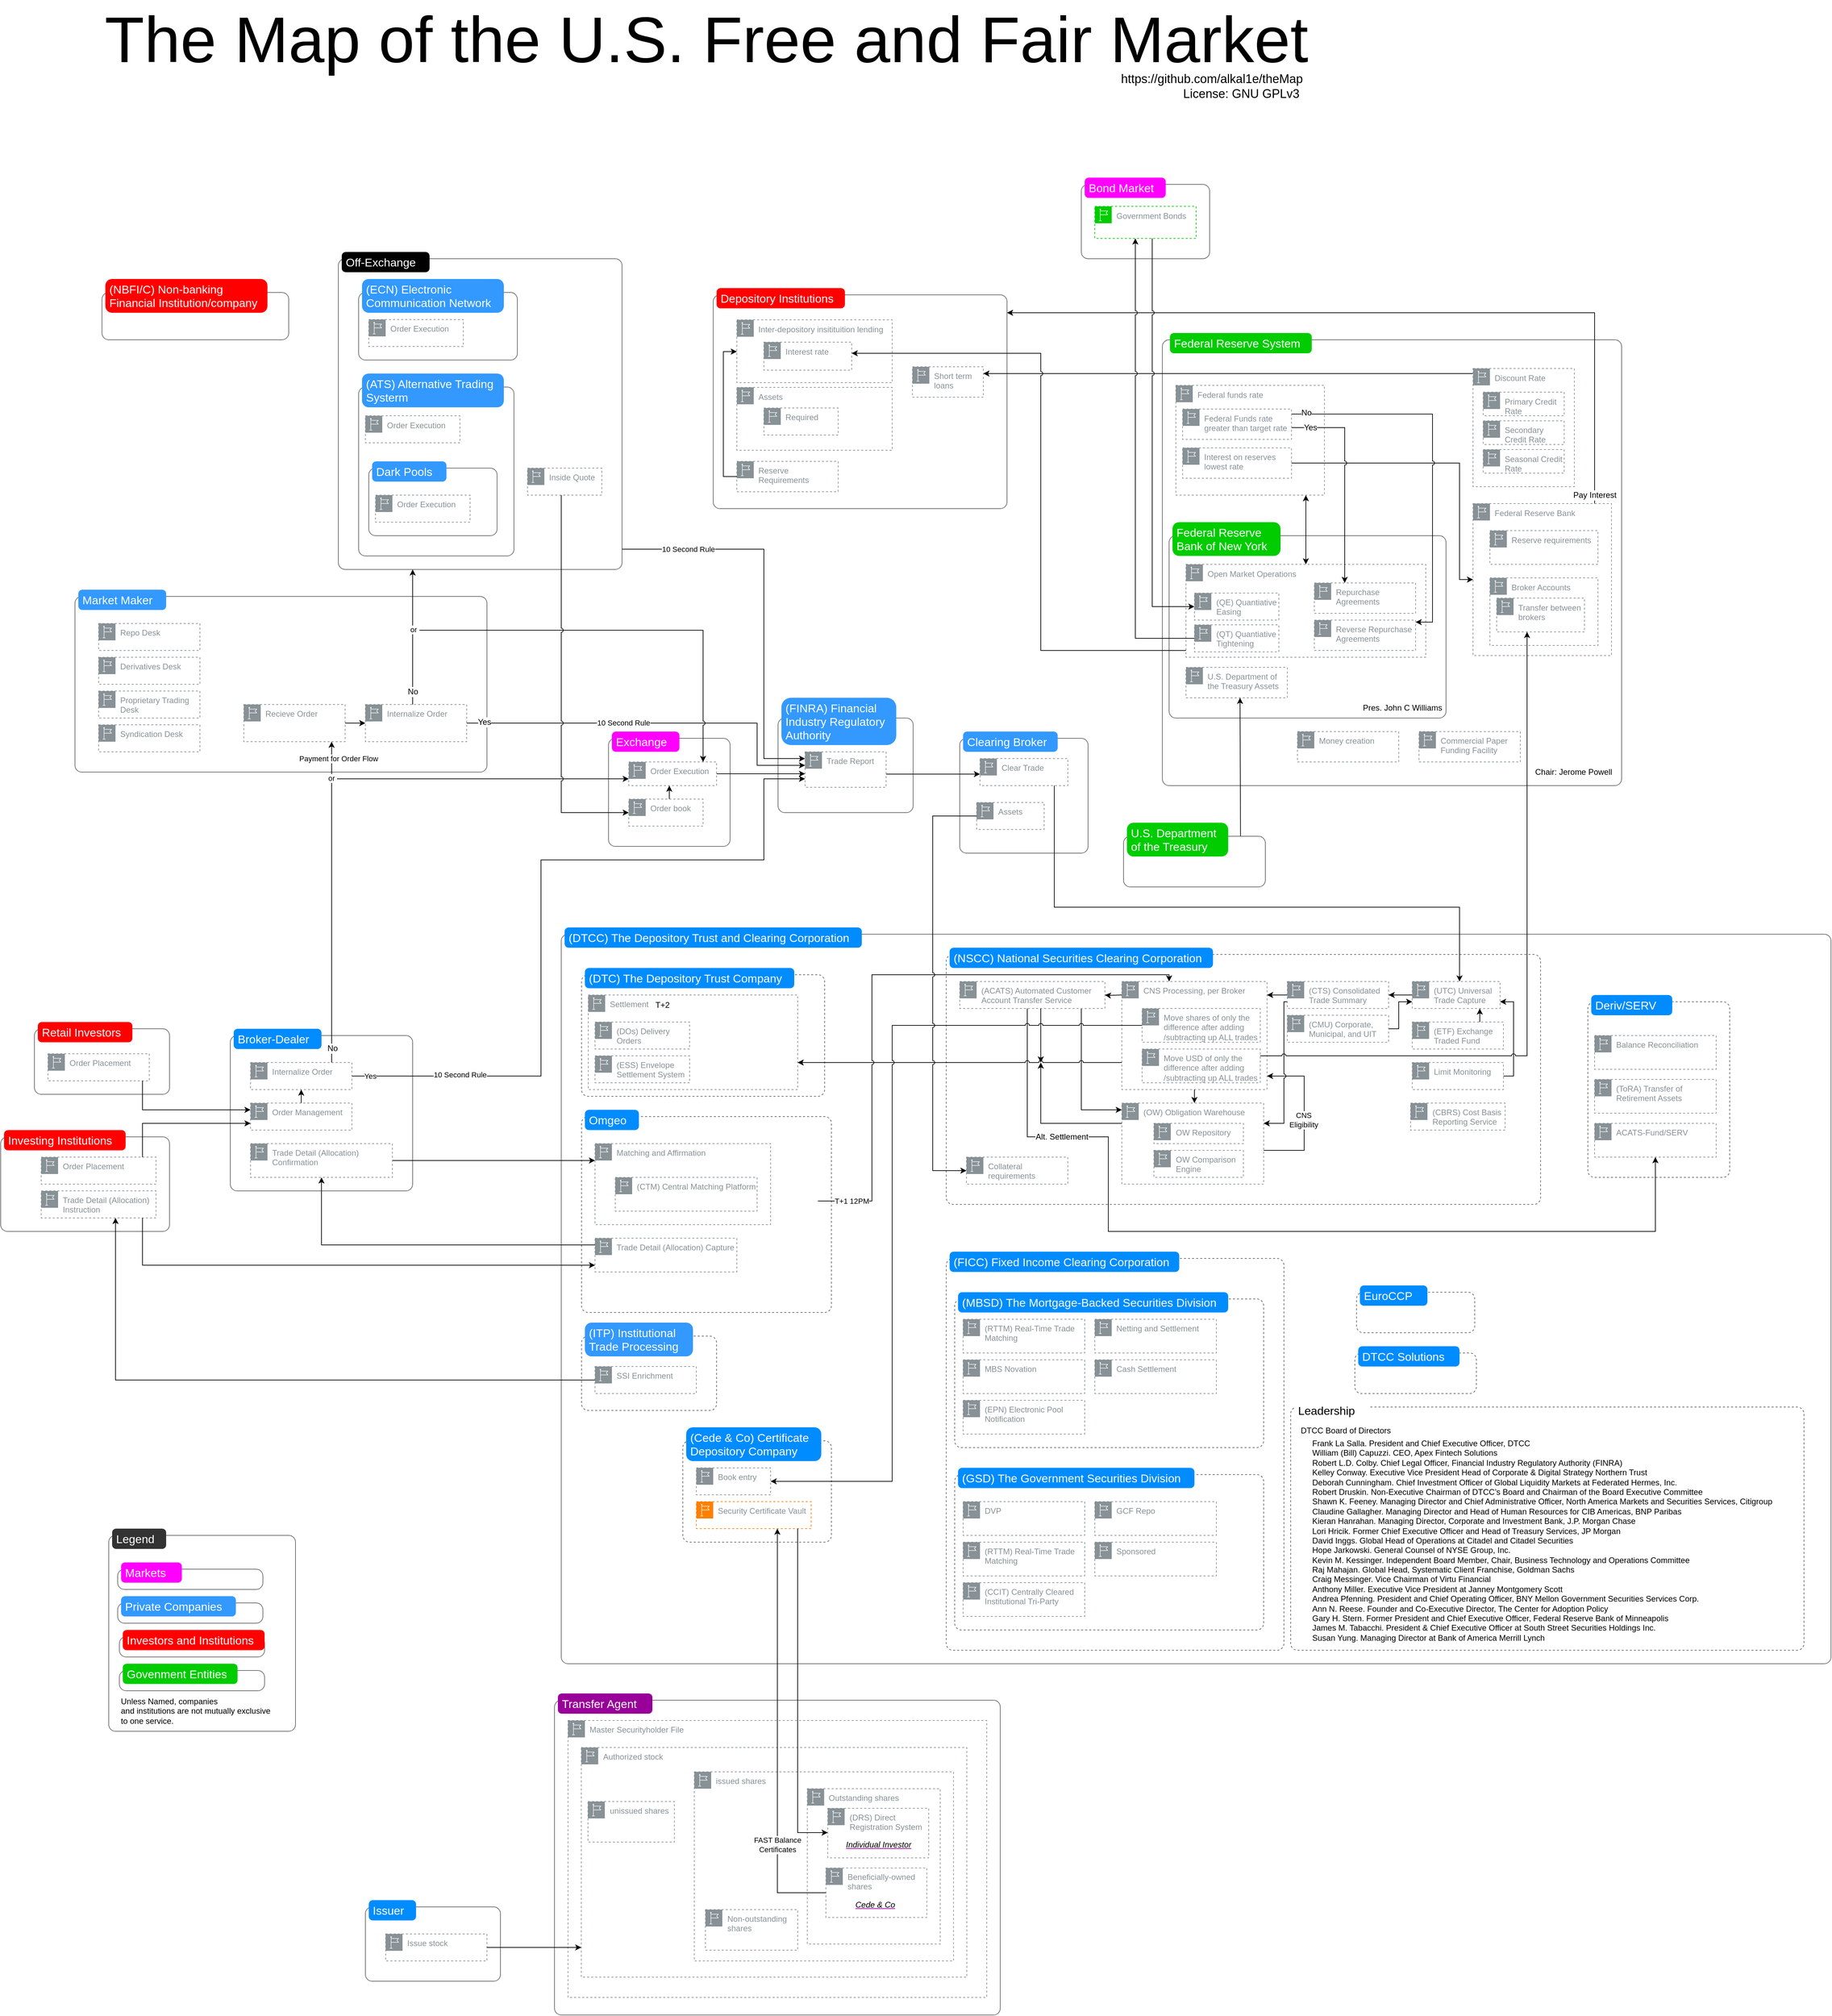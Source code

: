 <mxfile version="20.7.4" type="device"><diagram id="GpbYXKYQH_rZLGAp0Hwa" name="Page-1"><mxGraphModel dx="4280" dy="4197" grid="1" gridSize="10" guides="1" tooltips="1" connect="1" arrows="1" fold="1" page="1" pageScale="1" pageWidth="850" pageHeight="1100" background="#ffffff" math="0" shadow="0"><root><mxCell id="0"/><mxCell id="1" parent="0"/><mxCell id="9VMjlHt6dDjQx0W3Y3N1-23" value="" style="shape=mxgraph.mockup.containers.marginRect;rectMarginTop=10;strokeColor=#666666;strokeWidth=1;dashed=0;rounded=1;arcSize=5;recursiveResize=0;" parent="1" vertex="1"><mxGeometry x="790" y="1364" width="660" height="476" as="geometry"/></mxCell><mxCell id="9VMjlHt6dDjQx0W3Y3N1-24" value="Transfer Agent" style="shape=rect;strokeColor=none;fillColor=#990099;strokeWidth=1;dashed=0;rounded=1;arcSize=20;fontColor=#ffffff;fontSize=17;spacing=2;spacingTop=-2;align=left;autosize=1;spacingLeft=4;resizeWidth=0;resizeHeight=0;perimeter=none;" parent="9VMjlHt6dDjQx0W3Y3N1-23" vertex="1"><mxGeometry x="5" width="140" height="30" as="geometry"/></mxCell><mxCell id="-qLt7PjjR3VkCVH6zEEL-57" value="" style="group" parent="9VMjlHt6dDjQx0W3Y3N1-23" vertex="1" connectable="0"><mxGeometry x="20" y="40" width="620" height="410" as="geometry"/></mxCell><mxCell id="-qLt7PjjR3VkCVH6zEEL-18" value="Master Securityholder File" style="sketch=0;outlineConnect=0;gradientColor=none;html=1;whiteSpace=wrap;fontSize=12;fontStyle=0;shape=mxgraph.aws4.group;grIcon=mxgraph.aws4.group_region;strokeColor=#879196;fillColor=none;verticalAlign=top;align=left;spacingLeft=30;fontColor=#879196;dashed=1;" parent="-qLt7PjjR3VkCVH6zEEL-57" vertex="1"><mxGeometry width="620" height="410" as="geometry"/></mxCell><mxCell id="O0pBKHRL8VKabk28AMcq-21" value="Authorized stock" style="sketch=0;outlineConnect=0;gradientColor=none;html=1;whiteSpace=wrap;fontSize=12;fontStyle=0;shape=mxgraph.aws4.group;grIcon=mxgraph.aws4.group_region;strokeColor=#879196;fillColor=none;verticalAlign=top;align=left;spacingLeft=30;fontColor=#879196;dashed=1;" parent="-qLt7PjjR3VkCVH6zEEL-57" vertex="1"><mxGeometry x="19.683" y="40" width="570.794" height="340" as="geometry"/></mxCell><mxCell id="O0pBKHRL8VKabk28AMcq-22" value="issued shares" style="sketch=0;outlineConnect=0;gradientColor=none;html=1;whiteSpace=wrap;fontSize=12;fontStyle=0;shape=mxgraph.aws4.group;grIcon=mxgraph.aws4.group_region;strokeColor=#879196;fillColor=none;verticalAlign=top;align=left;spacingLeft=30;fontColor=#879196;dashed=1;" parent="-qLt7PjjR3VkCVH6zEEL-57" vertex="1"><mxGeometry x="186.984" y="76" width="383.81" height="280" as="geometry"/></mxCell><mxCell id="O0pBKHRL8VKabk28AMcq-23" value="Outstanding shares" style="sketch=0;outlineConnect=0;gradientColor=none;html=1;whiteSpace=wrap;fontSize=12;fontStyle=0;shape=mxgraph.aws4.group;grIcon=mxgraph.aws4.group_region;strokeColor=#879196;fillColor=none;verticalAlign=top;align=left;spacingLeft=30;fontColor=#879196;dashed=1;" parent="-qLt7PjjR3VkCVH6zEEL-57" vertex="1"><mxGeometry x="354.286" y="101" width="196.825" height="230" as="geometry"/></mxCell><mxCell id="-qLt7PjjR3VkCVH6zEEL-20" value="(DRS) Direct Registration System" style="sketch=0;outlineConnect=0;gradientColor=none;html=1;whiteSpace=wrap;fontSize=12;fontStyle=0;shape=mxgraph.aws4.group;grIcon=mxgraph.aws4.group_region;strokeColor=#879196;fillColor=none;verticalAlign=top;align=left;spacingLeft=30;fontColor=#879196;dashed=1;" parent="-qLt7PjjR3VkCVH6zEEL-57" vertex="1"><mxGeometry x="384.587" y="130" width="149.479" height="73.33" as="geometry"/></mxCell><mxCell id="-qLt7PjjR3VkCVH6zEEL-21" value="&lt;font color=&quot;#000000&quot;&gt;Individual Investor&lt;/font&gt;" style="text;html=1;strokeColor=none;fillColor=none;align=center;verticalAlign=middle;whiteSpace=wrap;rounded=0;fontColor=#990099;fontStyle=6" parent="-qLt7PjjR3VkCVH6zEEL-57" vertex="1"><mxGeometry x="405.5" y="173" width="108.16" height="22" as="geometry"/></mxCell><mxCell id="O0pBKHRL8VKabk28AMcq-12" value="Beneficially-owned shares" style="sketch=0;outlineConnect=0;gradientColor=none;html=1;whiteSpace=wrap;fontSize=12;fontStyle=0;shape=mxgraph.aws4.group;grIcon=mxgraph.aws4.group_region;strokeColor=#879196;fillColor=none;verticalAlign=top;align=left;spacingLeft=30;fontColor=#879196;dashed=1;" parent="-qLt7PjjR3VkCVH6zEEL-57" vertex="1"><mxGeometry x="381.841" y="218.33" width="149.479" height="73.33" as="geometry"/></mxCell><mxCell id="-qLt7PjjR3VkCVH6zEEL-22" value="&lt;font color=&quot;#000000&quot;&gt;Cede &amp;amp; Co&lt;/font&gt;" style="text;html=1;strokeColor=none;fillColor=none;align=center;verticalAlign=middle;whiteSpace=wrap;rounded=0;fontColor=#990099;fontStyle=6" parent="-qLt7PjjR3VkCVH6zEEL-57" vertex="1"><mxGeometry x="415.85" y="259" width="77.7" height="28" as="geometry"/></mxCell><mxCell id="O0pBKHRL8VKabk28AMcq-25" value="unissued shares" style="sketch=0;outlineConnect=0;gradientColor=none;html=1;whiteSpace=wrap;fontSize=12;fontStyle=0;shape=mxgraph.aws4.group;grIcon=mxgraph.aws4.group_region;strokeColor=#879196;fillColor=none;verticalAlign=top;align=left;spacingLeft=30;fontColor=#879196;dashed=1;" parent="-qLt7PjjR3VkCVH6zEEL-57" vertex="1"><mxGeometry x="29.524" y="120" width="127.937" height="60" as="geometry"/></mxCell><mxCell id="k1U6SRxR-uGG_6oWF-Qo-16" value="" style="shape=mxgraph.mockup.containers.marginRect;rectMarginTop=10;strokeColor=#666666;strokeWidth=1;dashed=0;rounded=1;arcSize=5;recursiveResize=0;" parent="1" vertex="1"><mxGeometry x="1121" y="-90" width="200" height="150" as="geometry"/></mxCell><mxCell id="k1U6SRxR-uGG_6oWF-Qo-17" value="(FINRA) Financial &#10;Industry Regulatory &#10;Authority" style="shape=rect;strokeColor=none;fillColor=#3399ff;strokeWidth=1;dashed=0;rounded=1;arcSize=20;fontColor=#ffffff;fontSize=17;spacing=2;spacingTop=-2;align=left;autosize=1;spacingLeft=4;resizeWidth=0;resizeHeight=0;perimeter=none;" parent="k1U6SRxR-uGG_6oWF-Qo-16" vertex="1"><mxGeometry x="5" y="-20" width="170" height="70" as="geometry"/></mxCell><mxCell id="-qLt7PjjR3VkCVH6zEEL-242" value="" style="shape=mxgraph.mockup.containers.marginRect;rectMarginTop=10;strokeColor=#666666;strokeWidth=1;dashed=0;rounded=1;arcSize=5;recursiveResize=0;container=0;" parent="1" vertex="1"><mxGeometry x="1690" y="-650" width="680" height="670" as="geometry"/></mxCell><mxCell id="-qLt7PjjR3VkCVH6zEEL-261" value="Federal funds rate" style="sketch=0;outlineConnect=0;gradientColor=none;html=1;whiteSpace=wrap;fontSize=12;fontStyle=0;shape=mxgraph.aws4.group;grIcon=mxgraph.aws4.group_region;strokeColor=#879196;fillColor=none;verticalAlign=top;align=left;spacingLeft=30;fontColor=#879196;dashed=1;movable=1;resizable=1;rotatable=1;deletable=1;editable=1;connectable=1;" parent="1" vertex="1"><mxGeometry x="1710" y="-572.5" width="220" height="162.5" as="geometry"/></mxCell><mxCell id="k1U6SRxR-uGG_6oWF-Qo-2" value="" style="shape=mxgraph.mockup.containers.marginRect;rectMarginTop=10;strokeColor=#666666;strokeWidth=1;dashed=0;rounded=1;arcSize=5;recursiveResize=0;" parent="1" vertex="1"><mxGeometry x="1700" y="-360" width="410" height="280" as="geometry"/></mxCell><mxCell id="k1U6SRxR-uGG_6oWF-Qo-3" value="Federal Reserve &#10;Bank of New York" style="shape=rect;strokeColor=none;fillColor=#00cc00;strokeWidth=1;dashed=0;rounded=1;arcSize=20;fontColor=#ffffff;fontSize=17;spacing=2;spacingTop=-2;align=left;autosize=1;spacingLeft=4;resizeWidth=0;resizeHeight=0;perimeter=none;" parent="k1U6SRxR-uGG_6oWF-Qo-2" vertex="1"><mxGeometry x="5" y="-10" width="160" height="50" as="geometry"/></mxCell><mxCell id="-qLt7PjjR3VkCVH6zEEL-252" value="Open Market Operations" style="sketch=0;outlineConnect=0;gradientColor=none;html=1;whiteSpace=wrap;fontSize=12;fontStyle=0;shape=mxgraph.aws4.group;grIcon=mxgraph.aws4.group_region;strokeColor=#879196;fillColor=none;verticalAlign=top;align=left;spacingLeft=30;fontColor=#879196;dashed=1;movable=1;resizable=1;rotatable=1;deletable=1;editable=1;connectable=1;" parent="k1U6SRxR-uGG_6oWF-Qo-2" vertex="1"><mxGeometry x="25" y="52.5" width="355" height="137.5" as="geometry"/></mxCell><mxCell id="-qLt7PjjR3VkCVH6zEEL-259" value="(QE) Quantiative Easing" style="sketch=0;outlineConnect=0;gradientColor=none;html=1;whiteSpace=wrap;fontSize=12;fontStyle=0;shape=mxgraph.aws4.group;grIcon=mxgraph.aws4.group_region;strokeColor=#879196;fillColor=none;verticalAlign=top;align=left;spacingLeft=30;fontColor=#879196;dashed=1;movable=1;resizable=1;rotatable=1;deletable=1;editable=1;connectable=1;" parent="k1U6SRxR-uGG_6oWF-Qo-2" vertex="1"><mxGeometry x="37.5" y="95" width="125" height="40" as="geometry"/></mxCell><mxCell id="k1U6SRxR-uGG_6oWF-Qo-6" value="U.S. Department of the Treasury Assets" style="sketch=0;outlineConnect=0;gradientColor=none;html=1;whiteSpace=wrap;fontSize=12;fontStyle=0;shape=mxgraph.aws4.group;grIcon=mxgraph.aws4.group_region;strokeColor=#879196;fillColor=none;verticalAlign=top;align=left;spacingLeft=30;fontColor=#879196;dashed=1;movable=1;resizable=1;rotatable=1;deletable=1;editable=1;connectable=1;" parent="k1U6SRxR-uGG_6oWF-Qo-2" vertex="1"><mxGeometry x="25" y="205" width="150" height="45" as="geometry"/></mxCell><mxCell id="k1U6SRxR-uGG_6oWF-Qo-29" value="(QT) Quantiative Tightening" style="sketch=0;outlineConnect=0;gradientColor=none;html=1;whiteSpace=wrap;fontSize=12;fontStyle=0;shape=mxgraph.aws4.group;grIcon=mxgraph.aws4.group_region;strokeColor=#879196;fillColor=none;verticalAlign=top;align=left;spacingLeft=30;fontColor=#879196;dashed=1;movable=1;resizable=1;rotatable=1;deletable=1;editable=1;connectable=1;" parent="k1U6SRxR-uGG_6oWF-Qo-2" vertex="1"><mxGeometry x="37.5" y="142" width="125" height="40" as="geometry"/></mxCell><mxCell id="-qLt7PjjR3VkCVH6zEEL-263" value="Reverse Repurchase Agreements" style="sketch=0;outlineConnect=0;gradientColor=none;html=1;whiteSpace=wrap;fontSize=12;fontStyle=0;shape=mxgraph.aws4.group;grIcon=mxgraph.aws4.group_region;strokeColor=#879196;fillColor=none;verticalAlign=top;align=left;spacingLeft=30;fontColor=#879196;dashed=1;movable=1;resizable=1;rotatable=1;deletable=1;editable=1;connectable=1;" parent="k1U6SRxR-uGG_6oWF-Qo-2" vertex="1"><mxGeometry x="215" y="135" width="150" height="45" as="geometry"/></mxCell><mxCell id="-qLt7PjjR3VkCVH6zEEL-251" value="Repurchase Agreements" style="sketch=0;outlineConnect=0;gradientColor=none;html=1;whiteSpace=wrap;fontSize=12;fontStyle=0;shape=mxgraph.aws4.group;grIcon=mxgraph.aws4.group_region;strokeColor=#879196;fillColor=none;verticalAlign=top;align=left;spacingLeft=30;fontColor=#879196;dashed=1;movable=1;resizable=1;rotatable=1;deletable=1;editable=1;connectable=1;" parent="k1U6SRxR-uGG_6oWF-Qo-2" vertex="1"><mxGeometry x="215" y="80" width="150" height="45" as="geometry"/></mxCell><mxCell id="k1U6SRxR-uGG_6oWF-Qo-7" value="&lt;div align=&quot;left&quot;&gt;Pres. John C Williams&lt;/div&gt;" style="text;html=1;strokeColor=none;fillColor=none;align=left;verticalAlign=middle;whiteSpace=wrap;rounded=0;" parent="k1U6SRxR-uGG_6oWF-Qo-2" vertex="1"><mxGeometry x="285" y="250" width="140" height="30" as="geometry"/></mxCell><mxCell id="yb2QqYuqRIytGYNlNlIj-10" value="" style="shape=mxgraph.mockup.containers.marginRect;rectMarginTop=10;strokeColor=#666666;strokeWidth=1;dashed=0;rounded=1;arcSize=5;recursiveResize=0;" parent="1" vertex="1"><mxGeometry x="470" y="-770" width="420" height="470" as="geometry"/></mxCell><mxCell id="yb2QqYuqRIytGYNlNlIj-11" value="Off-Exchange" style="shape=rect;strokeColor=none;fillColor=#000000;strokeWidth=1;dashed=0;rounded=1;arcSize=20;fontColor=#ffffff;fontSize=17;spacing=2;spacingTop=-2;align=left;autosize=1;spacingLeft=4;resizeWidth=0;resizeHeight=0;perimeter=none;" parent="yb2QqYuqRIytGYNlNlIj-10" vertex="1"><mxGeometry x="5" width="130" height="30" as="geometry"/></mxCell><mxCell id="yb2QqYuqRIytGYNlNlIj-15" value="Inside Quote" style="sketch=0;outlineConnect=0;gradientColor=none;html=1;whiteSpace=wrap;fontSize=12;fontStyle=0;shape=mxgraph.aws4.group;grIcon=mxgraph.aws4.group_region;strokeColor=#879196;fillColor=none;verticalAlign=top;align=left;spacingLeft=30;fontColor=#879196;dashed=1;" parent="yb2QqYuqRIytGYNlNlIj-10" vertex="1"><mxGeometry x="280" y="320" width="110" height="40" as="geometry"/></mxCell><mxCell id="yb2QqYuqRIytGYNlNlIj-6" value="" style="shape=mxgraph.mockup.containers.marginRect;rectMarginTop=10;strokeColor=#666666;strokeWidth=1;dashed=0;rounded=1;arcSize=5;recursiveResize=0;" parent="yb2QqYuqRIytGYNlNlIj-10" vertex="1"><mxGeometry x="30" y="50" width="235" height="110" as="geometry"/></mxCell><mxCell id="yb2QqYuqRIytGYNlNlIj-7" value="(ECN) Electronic &#10;Communication Network" style="shape=rect;strokeColor=none;fillColor=#3399FF;strokeWidth=1;dashed=0;rounded=1;arcSize=20;fontColor=#ffffff;fontSize=17;spacing=2;spacingTop=-2;align=left;autosize=1;spacingLeft=4;resizeWidth=0;resizeHeight=0;perimeter=none;" parent="yb2QqYuqRIytGYNlNlIj-6" vertex="1"><mxGeometry x="5" y="-10" width="210" height="50" as="geometry"/></mxCell><mxCell id="k1U6SRxR-uGG_6oWF-Qo-28" value="Order Execution" style="sketch=0;outlineConnect=0;gradientColor=none;html=1;whiteSpace=wrap;fontSize=12;fontStyle=0;shape=mxgraph.aws4.group;grIcon=mxgraph.aws4.group_region;strokeColor=#879196;fillColor=none;verticalAlign=top;align=left;spacingLeft=30;fontColor=#879196;dashed=1;" parent="yb2QqYuqRIytGYNlNlIj-6" vertex="1"><mxGeometry x="15" y="50" width="140" height="40" as="geometry"/></mxCell><mxCell id="yb2QqYuqRIytGYNlNlIj-2" value="" style="shape=mxgraph.mockup.containers.marginRect;rectMarginTop=10;strokeColor=#666666;strokeWidth=1;dashed=0;rounded=1;arcSize=5;recursiveResize=0;" parent="yb2QqYuqRIytGYNlNlIj-10" vertex="1"><mxGeometry x="30" y="190" width="230" height="260" as="geometry"/></mxCell><mxCell id="yb2QqYuqRIytGYNlNlIj-3" value="(ATS) Alternative Trading &#10;Systerm" style="shape=rect;strokeColor=none;fillColor=#3399FF;strokeWidth=1;dashed=0;rounded=1;arcSize=20;fontColor=#ffffff;fontSize=17;spacing=2;spacingTop=-2;align=left;autosize=1;spacingLeft=4;resizeWidth=0;resizeHeight=0;perimeter=none;" parent="yb2QqYuqRIytGYNlNlIj-2" vertex="1"><mxGeometry x="5" y="-10" width="210" height="50" as="geometry"/></mxCell><mxCell id="k1U6SRxR-uGG_6oWF-Qo-27" value="Order Execution" style="sketch=0;outlineConnect=0;gradientColor=none;html=1;whiteSpace=wrap;fontSize=12;fontStyle=0;shape=mxgraph.aws4.group;grIcon=mxgraph.aws4.group_region;strokeColor=#879196;fillColor=none;verticalAlign=top;align=left;spacingLeft=30;fontColor=#879196;dashed=1;" parent="yb2QqYuqRIytGYNlNlIj-2" vertex="1"><mxGeometry x="10" y="52.5" width="140" height="40" as="geometry"/></mxCell><mxCell id="-qLt7PjjR3VkCVH6zEEL-67" value="" style="shape=mxgraph.mockup.containers.marginRect;rectMarginTop=10;strokeColor=#666666;strokeWidth=1;dashed=0;rounded=1;arcSize=5;recursiveResize=0;" parent="yb2QqYuqRIytGYNlNlIj-2" vertex="1"><mxGeometry x="15" y="120" width="190" height="110" as="geometry"/></mxCell><mxCell id="-qLt7PjjR3VkCVH6zEEL-68" value="Dark Pools" style="shape=rect;strokeColor=none;fillColor=#3399ff;strokeWidth=1;dashed=0;rounded=1;arcSize=20;fontColor=#ffffff;fontSize=17;spacing=2;spacingTop=-2;align=left;autosize=1;spacingLeft=4;resizeWidth=0;resizeHeight=0;perimeter=none;" parent="-qLt7PjjR3VkCVH6zEEL-67" vertex="1"><mxGeometry x="5" width="110" height="30" as="geometry"/></mxCell><mxCell id="-qLt7PjjR3VkCVH6zEEL-75" value="Order Execution" style="sketch=0;outlineConnect=0;gradientColor=none;html=1;whiteSpace=wrap;fontSize=12;fontStyle=0;shape=mxgraph.aws4.group;grIcon=mxgraph.aws4.group_region;strokeColor=#879196;fillColor=none;verticalAlign=top;align=left;spacingLeft=30;fontColor=#879196;dashed=1;" parent="-qLt7PjjR3VkCVH6zEEL-67" vertex="1"><mxGeometry x="10" y="50" width="140" height="40" as="geometry"/></mxCell><mxCell id="-qLt7PjjR3VkCVH6zEEL-14" value="" style="shape=mxgraph.mockup.containers.marginRect;rectMarginTop=10;strokeColor=#666666;strokeWidth=1;dashed=0;rounded=1;arcSize=5;recursiveResize=0;" parent="1" vertex="1"><mxGeometry x="510" y="1670" width="200" height="120" as="geometry"/></mxCell><mxCell id="-qLt7PjjR3VkCVH6zEEL-15" value="Issuer" style="shape=rect;strokeColor=none;fillColor=#008cff;strokeWidth=1;dashed=0;rounded=1;arcSize=20;fontColor=#ffffff;fontSize=17;spacing=2;spacingTop=-2;align=left;autosize=1;spacingLeft=4;resizeWidth=0;resizeHeight=0;perimeter=none;" parent="-qLt7PjjR3VkCVH6zEEL-14" vertex="1"><mxGeometry x="5" width="70" height="30" as="geometry"/></mxCell><mxCell id="-qLt7PjjR3VkCVH6zEEL-27" value="Issue stock" style="sketch=0;outlineConnect=0;gradientColor=none;html=1;whiteSpace=wrap;fontSize=12;fontStyle=0;shape=mxgraph.aws4.group;grIcon=mxgraph.aws4.group_region;strokeColor=#879196;fillColor=none;verticalAlign=top;align=left;spacingLeft=30;fontColor=#879196;dashed=1;" parent="-qLt7PjjR3VkCVH6zEEL-14" vertex="1"><mxGeometry x="30" y="50" width="150" height="40" as="geometry"/></mxCell><mxCell id="9VMjlHt6dDjQx0W3Y3N1-129" value="" style="shape=mxgraph.mockup.containers.marginRect;rectMarginTop=10;strokeColor=#666666;strokeWidth=1;dashed=0;rounded=1;arcSize=5;recursiveResize=0;movable=1;resizable=1;rotatable=1;deletable=1;editable=1;connectable=1;" parent="1" vertex="1"><mxGeometry x="800" y="230" width="1880" height="1090" as="geometry"/></mxCell><mxCell id="9VMjlHt6dDjQx0W3Y3N1-130" value="(DTCC) The Depository Trust and Clearing Corporation" style="shape=rect;strokeColor=none;fillColor=#008cff;strokeWidth=1;dashed=0;rounded=1;arcSize=20;fontColor=#ffffff;fontSize=17;spacing=2;spacingTop=-2;align=left;autosize=1;spacingLeft=4;resizeWidth=0;resizeHeight=0;perimeter=none;" parent="9VMjlHt6dDjQx0W3Y3N1-129" vertex="1"><mxGeometry x="5" width="440" height="30" as="geometry"/></mxCell><mxCell id="9VMjlHt6dDjQx0W3Y3N1-131" value="" style="shape=mxgraph.mockup.containers.marginRect;rectMarginTop=10;strokeColor=#666666;strokeWidth=1;dashed=1;rounded=1;arcSize=5;recursiveResize=0;" parent="9VMjlHt6dDjQx0W3Y3N1-129" vertex="1"><mxGeometry x="30" y="60" width="360" height="190" as="geometry"/></mxCell><mxCell id="9VMjlHt6dDjQx0W3Y3N1-132" value="(DTC) The Depository Trust Company" style="shape=rect;strokeColor=none;fillColor=#008cff;strokeWidth=1;dashed=0;rounded=1;arcSize=20;fontColor=#ffffff;fontSize=17;spacing=2;spacingTop=-2;align=left;autosize=1;spacingLeft=4;resizeWidth=0;resizeHeight=0;perimeter=none;" parent="9VMjlHt6dDjQx0W3Y3N1-131" vertex="1"><mxGeometry x="5" width="310" height="30" as="geometry"/></mxCell><mxCell id="9VMjlHt6dDjQx0W3Y3N1-135" value="Settlement" style="sketch=0;outlineConnect=0;gradientColor=none;html=1;whiteSpace=wrap;fontSize=12;fontStyle=0;shape=mxgraph.aws4.group;grIcon=mxgraph.aws4.group_region;strokeColor=#879196;fillColor=none;verticalAlign=top;align=left;spacingLeft=30;fontColor=#879196;dashed=1;" parent="9VMjlHt6dDjQx0W3Y3N1-131" vertex="1"><mxGeometry x="10" y="40" width="310" height="140" as="geometry"/></mxCell><mxCell id="W9hg1-ZCcPp_QRAsAstL-11" value="T+2" style="text;html=1;strokeColor=none;fillColor=none;align=center;verticalAlign=middle;whiteSpace=wrap;rounded=0;" parent="9VMjlHt6dDjQx0W3Y3N1-131" vertex="1"><mxGeometry x="90" y="40" width="60" height="30" as="geometry"/></mxCell><mxCell id="O0pBKHRL8VKabk28AMcq-1" value="(DOs) Delivery Orders" style="sketch=0;outlineConnect=0;gradientColor=none;html=1;whiteSpace=wrap;fontSize=12;fontStyle=0;shape=mxgraph.aws4.group;grIcon=mxgraph.aws4.group_region;strokeColor=#879196;fillColor=none;verticalAlign=top;align=left;spacingLeft=30;fontColor=#879196;dashed=1;" parent="9VMjlHt6dDjQx0W3Y3N1-131" vertex="1"><mxGeometry x="20" y="80" width="140" height="40" as="geometry"/></mxCell><mxCell id="O0pBKHRL8VKabk28AMcq-3" value="(ESS) Envelope Settlement System&amp;nbsp;" style="sketch=0;outlineConnect=0;gradientColor=none;html=1;whiteSpace=wrap;fontSize=12;fontStyle=0;shape=mxgraph.aws4.group;grIcon=mxgraph.aws4.group_region;strokeColor=#879196;fillColor=none;verticalAlign=top;align=left;spacingLeft=30;fontColor=#879196;dashed=1;" parent="9VMjlHt6dDjQx0W3Y3N1-131" vertex="1"><mxGeometry x="20" y="130" width="140" height="40" as="geometry"/></mxCell><mxCell id="9VMjlHt6dDjQx0W3Y3N1-147" value="" style="shape=mxgraph.mockup.containers.marginRect;rectMarginTop=10;strokeColor=#666666;strokeWidth=1;dashed=1;rounded=1;arcSize=5;recursiveResize=0;" parent="9VMjlHt6dDjQx0W3Y3N1-129" vertex="1"><mxGeometry x="30" y="270" width="370" height="300" as="geometry"/></mxCell><mxCell id="9VMjlHt6dDjQx0W3Y3N1-148" value="Omgeo " style="shape=rect;strokeColor=none;fillColor=#008cff;strokeWidth=1;dashed=0;rounded=1;arcSize=20;fontColor=#ffffff;fontSize=17;spacing=2;spacingTop=-2;align=left;autosize=1;spacingLeft=4;resizeWidth=0;resizeHeight=0;perimeter=none;" parent="9VMjlHt6dDjQx0W3Y3N1-147" vertex="1"><mxGeometry x="5" width="80" height="30" as="geometry"/></mxCell><mxCell id="9VMjlHt6dDjQx0W3Y3N1-149" value="&lt;div&gt;Matching and Affirmation&lt;/div&gt;&lt;div&gt;&lt;br&gt;&lt;/div&gt;" style="sketch=0;outlineConnect=0;gradientColor=none;html=1;whiteSpace=wrap;fontSize=12;fontStyle=0;shape=mxgraph.aws4.group;grIcon=mxgraph.aws4.group_region;strokeColor=#879196;fillColor=none;verticalAlign=top;align=left;spacingLeft=30;fontColor=#879196;dashed=1;" parent="9VMjlHt6dDjQx0W3Y3N1-147" vertex="1"><mxGeometry x="20" y="50" width="260" height="120" as="geometry"/></mxCell><mxCell id="W9hg1-ZCcPp_QRAsAstL-35" value="Trade Detail (Allocation) Capture" style="sketch=0;outlineConnect=0;gradientColor=none;html=1;whiteSpace=wrap;fontSize=12;fontStyle=0;shape=mxgraph.aws4.group;grIcon=mxgraph.aws4.group_region;strokeColor=#879196;fillColor=none;verticalAlign=top;align=left;spacingLeft=30;fontColor=#879196;dashed=1;" parent="9VMjlHt6dDjQx0W3Y3N1-147" vertex="1"><mxGeometry x="20" y="190" width="210" height="50" as="geometry"/></mxCell><mxCell id="-qLt7PjjR3VkCVH6zEEL-92" value="(CTM) Central Matching Platform" style="sketch=0;outlineConnect=0;gradientColor=none;html=1;whiteSpace=wrap;fontSize=12;fontStyle=0;shape=mxgraph.aws4.group;grIcon=mxgraph.aws4.group_region;strokeColor=#879196;fillColor=none;verticalAlign=top;align=left;spacingLeft=30;fontColor=#879196;dashed=1;" parent="9VMjlHt6dDjQx0W3Y3N1-147" vertex="1"><mxGeometry x="50" y="100" width="210" height="50" as="geometry"/></mxCell><mxCell id="9VMjlHt6dDjQx0W3Y3N1-136" value="" style="shape=mxgraph.mockup.containers.marginRect;rectMarginTop=10;strokeColor=#666666;strokeWidth=1;dashed=1;rounded=1;arcSize=5;recursiveResize=0;" parent="9VMjlHt6dDjQx0W3Y3N1-129" vertex="1"><mxGeometry x="570" y="30" width="880" height="380" as="geometry"/></mxCell><mxCell id="9VMjlHt6dDjQx0W3Y3N1-137" value="(NSCC) National Securities Clearing Corporation" style="shape=rect;strokeColor=none;fillColor=#008cff;strokeWidth=1;dashed=0;rounded=1;arcSize=20;fontColor=#ffffff;fontSize=17;spacing=2;spacingTop=-2;align=left;autosize=1;spacingLeft=4;resizeWidth=0;resizeHeight=0;perimeter=none;" parent="9VMjlHt6dDjQx0W3Y3N1-136" vertex="1"><mxGeometry x="5" width="390" height="30" as="geometry"/></mxCell><mxCell id="9VMjlHt6dDjQx0W3Y3N1-138" value="(CBRS) Cost Basis Reporting Service" style="sketch=0;outlineConnect=0;gradientColor=none;html=1;whiteSpace=wrap;fontSize=12;fontStyle=0;shape=mxgraph.aws4.group;grIcon=mxgraph.aws4.group_region;strokeColor=#879196;fillColor=none;verticalAlign=top;align=left;spacingLeft=30;fontColor=#879196;dashed=1;" parent="9VMjlHt6dDjQx0W3Y3N1-136" vertex="1"><mxGeometry x="687.5" y="230" width="140" height="40" as="geometry"/></mxCell><mxCell id="O0pBKHRL8VKabk28AMcq-7" style="edgeStyle=orthogonalEdgeStyle;rounded=0;orthogonalLoop=1;jettySize=auto;html=1;" parent="9VMjlHt6dDjQx0W3Y3N1-136" source="-qLt7PjjR3VkCVH6zEEL-102" target="9VMjlHt6dDjQx0W3Y3N1-139" edge="1"><mxGeometry relative="1" as="geometry"><Array as="points"><mxPoint x="530" y="300"/><mxPoint x="530" y="190"/></Array></mxGeometry></mxCell><mxCell id="O0pBKHRL8VKabk28AMcq-8" value="CNS&lt;br&gt;Eligibility" style="edgeLabel;html=1;align=center;verticalAlign=middle;resizable=0;points=[];" parent="O0pBKHRL8VKabk28AMcq-7" vertex="1" connectable="0"><mxGeometry x="-0.061" y="1" relative="1" as="geometry"><mxPoint as="offset"/></mxGeometry></mxCell><mxCell id="9VMjlHt6dDjQx0W3Y3N1-139" value="CNS Processing, per Broker" style="sketch=0;outlineConnect=0;gradientColor=none;html=1;whiteSpace=wrap;fontSize=12;fontStyle=0;shape=mxgraph.aws4.group;grIcon=mxgraph.aws4.group_region;strokeColor=#879196;fillColor=none;verticalAlign=top;align=left;spacingLeft=30;fontColor=#879196;dashed=1;" parent="9VMjlHt6dDjQx0W3Y3N1-136" vertex="1"><mxGeometry x="260" y="50" width="215" height="160" as="geometry"/></mxCell><mxCell id="-qLt7PjjR3VkCVH6zEEL-58" value="Move shares of only the difference after adding /subtracting up ALL trades" style="sketch=0;outlineConnect=0;gradientColor=none;html=1;whiteSpace=wrap;fontSize=12;fontStyle=0;shape=mxgraph.aws4.group;grIcon=mxgraph.aws4.group_region;strokeColor=#879196;fillColor=none;verticalAlign=top;align=left;spacingLeft=30;fontColor=#879196;dashed=1;" parent="9VMjlHt6dDjQx0W3Y3N1-136" vertex="1"><mxGeometry x="290" y="90" width="175" height="50" as="geometry"/></mxCell><mxCell id="-qLt7PjjR3VkCVH6zEEL-59" value="Move USD of only the difference after adding /subtracting up ALL trades" style="sketch=0;outlineConnect=0;gradientColor=none;html=1;whiteSpace=wrap;fontSize=12;fontStyle=0;shape=mxgraph.aws4.group;grIcon=mxgraph.aws4.group_region;strokeColor=#879196;fillColor=none;verticalAlign=top;align=left;spacingLeft=30;fontColor=#879196;dashed=1;" parent="9VMjlHt6dDjQx0W3Y3N1-136" vertex="1"><mxGeometry x="290" y="150" width="175" height="50" as="geometry"/></mxCell><mxCell id="-qLt7PjjR3VkCVH6zEEL-117" style="edgeStyle=orthogonalEdgeStyle;rounded=0;orthogonalLoop=1;jettySize=auto;html=1;fontSize=12;fontColor=#000000;" parent="9VMjlHt6dDjQx0W3Y3N1-136" source="-qLt7PjjR3VkCVH6zEEL-100" target="-qLt7PjjR3VkCVH6zEEL-102" edge="1"><mxGeometry relative="1" as="geometry"><Array as="points"><mxPoint x="200" y="240"/></Array></mxGeometry></mxCell><mxCell id="-qLt7PjjR3VkCVH6zEEL-100" value="(ACATS) Automated Customer Account Transfer Service" style="sketch=0;outlineConnect=0;gradientColor=none;html=1;whiteSpace=wrap;fontSize=12;fontStyle=0;shape=mxgraph.aws4.group;grIcon=mxgraph.aws4.group_region;strokeColor=#879196;fillColor=none;verticalAlign=top;align=left;spacingLeft=30;fontColor=#879196;dashed=1;" parent="9VMjlHt6dDjQx0W3Y3N1-136" vertex="1"><mxGeometry x="20" y="50" width="215" height="40" as="geometry"/></mxCell><mxCell id="-qLt7PjjR3VkCVH6zEEL-114" style="edgeStyle=orthogonalEdgeStyle;rounded=0;orthogonalLoop=1;jettySize=auto;html=1;fontSize=12;fontColor=#000000;" parent="9VMjlHt6dDjQx0W3Y3N1-136" target="-qLt7PjjR3VkCVH6zEEL-100" edge="1"><mxGeometry relative="1" as="geometry"><mxPoint x="260" y="70.0" as="sourcePoint"/></mxGeometry></mxCell><mxCell id="-qLt7PjjR3VkCVH6zEEL-116" style="edgeStyle=orthogonalEdgeStyle;rounded=0;orthogonalLoop=1;jettySize=auto;html=1;fontSize=12;fontColor=#000000;" parent="9VMjlHt6dDjQx0W3Y3N1-136" source="9VMjlHt6dDjQx0W3Y3N1-139" target="-qLt7PjjR3VkCVH6zEEL-102" edge="1"><mxGeometry relative="1" as="geometry"><mxPoint x="310" y="90" as="sourcePoint"/><Array as="points"><mxPoint x="320" y="230"/><mxPoint x="320" y="230"/></Array></mxGeometry></mxCell><mxCell id="-qLt7PjjR3VkCVH6zEEL-102" value="(OW) Obligation Warehouse" style="sketch=0;outlineConnect=0;gradientColor=none;html=1;whiteSpace=wrap;fontSize=12;fontStyle=0;shape=mxgraph.aws4.group;grIcon=mxgraph.aws4.group_region;strokeColor=#879196;fillColor=none;verticalAlign=top;align=left;spacingLeft=30;fontColor=#879196;dashed=1;" parent="9VMjlHt6dDjQx0W3Y3N1-136" vertex="1"><mxGeometry x="260" y="230" width="210" height="120" as="geometry"/></mxCell><mxCell id="-qLt7PjjR3VkCVH6zEEL-113" style="edgeStyle=orthogonalEdgeStyle;rounded=0;orthogonalLoop=1;jettySize=auto;html=1;fontSize=12;fontColor=#000000;" parent="9VMjlHt6dDjQx0W3Y3N1-136" source="-qLt7PjjR3VkCVH6zEEL-103" target="9VMjlHt6dDjQx0W3Y3N1-139" edge="1"><mxGeometry relative="1" as="geometry"><mxPoint x="360" y="70.0" as="targetPoint"/><Array as="points"><mxPoint x="500" y="70"/><mxPoint x="500" y="70"/></Array></mxGeometry></mxCell><mxCell id="-qLt7PjjR3VkCVH6zEEL-115" style="edgeStyle=orthogonalEdgeStyle;rounded=0;orthogonalLoop=1;jettySize=auto;html=1;fontSize=12;fontColor=#000000;jumpStyle=arc;" parent="9VMjlHt6dDjQx0W3Y3N1-136" source="-qLt7PjjR3VkCVH6zEEL-103" target="-qLt7PjjR3VkCVH6zEEL-102" edge="1"><mxGeometry relative="1" as="geometry"><Array as="points"><mxPoint x="500" y="80"/><mxPoint x="500" y="260"/></Array></mxGeometry></mxCell><mxCell id="-qLt7PjjR3VkCVH6zEEL-103" value="(CTS) Consolidated Trade Summary" style="sketch=0;outlineConnect=0;gradientColor=none;html=1;whiteSpace=wrap;fontSize=12;fontStyle=0;shape=mxgraph.aws4.group;grIcon=mxgraph.aws4.group_region;strokeColor=#879196;fillColor=none;verticalAlign=top;align=left;spacingLeft=30;fontColor=#879196;dashed=1;" parent="9VMjlHt6dDjQx0W3Y3N1-136" vertex="1"><mxGeometry x="505" y="50" width="150" height="40" as="geometry"/></mxCell><mxCell id="-qLt7PjjR3VkCVH6zEEL-120" style="edgeStyle=orthogonalEdgeStyle;rounded=0;orthogonalLoop=1;jettySize=auto;html=1;fontSize=12;fontColor=#000000;" parent="9VMjlHt6dDjQx0W3Y3N1-136" source="-qLt7PjjR3VkCVH6zEEL-104" target="-qLt7PjjR3VkCVH6zEEL-105" edge="1"><mxGeometry relative="1" as="geometry"><Array as="points"><mxPoint x="670" y="120"/><mxPoint x="670" y="80"/></Array></mxGeometry></mxCell><mxCell id="-qLt7PjjR3VkCVH6zEEL-104" value="(CMU) Corporate, Municipal, and UIT" style="sketch=0;outlineConnect=0;gradientColor=none;html=1;whiteSpace=wrap;fontSize=12;fontStyle=0;shape=mxgraph.aws4.group;grIcon=mxgraph.aws4.group_region;strokeColor=#879196;fillColor=none;verticalAlign=top;align=left;spacingLeft=30;fontColor=#879196;dashed=1;" parent="9VMjlHt6dDjQx0W3Y3N1-136" vertex="1"><mxGeometry x="505" y="100" width="150" height="40" as="geometry"/></mxCell><mxCell id="-qLt7PjjR3VkCVH6zEEL-112" style="edgeStyle=orthogonalEdgeStyle;rounded=0;orthogonalLoop=1;jettySize=auto;html=1;fontSize=12;fontColor=#000000;" parent="9VMjlHt6dDjQx0W3Y3N1-136" source="-qLt7PjjR3VkCVH6zEEL-105" target="-qLt7PjjR3VkCVH6zEEL-103" edge="1"><mxGeometry relative="1" as="geometry"><Array as="points"><mxPoint x="680" y="70"/><mxPoint x="680" y="70"/></Array></mxGeometry></mxCell><mxCell id="-qLt7PjjR3VkCVH6zEEL-105" value="(UTC) Universal Trade Capture" style="sketch=0;outlineConnect=0;gradientColor=none;html=1;whiteSpace=wrap;fontSize=12;fontStyle=0;shape=mxgraph.aws4.group;grIcon=mxgraph.aws4.group_region;strokeColor=#879196;fillColor=none;verticalAlign=top;align=left;spacingLeft=30;fontColor=#879196;dashed=1;" parent="9VMjlHt6dDjQx0W3Y3N1-136" vertex="1"><mxGeometry x="690" y="50" width="130" height="40" as="geometry"/></mxCell><mxCell id="-qLt7PjjR3VkCVH6zEEL-119" style="edgeStyle=orthogonalEdgeStyle;rounded=0;orthogonalLoop=1;jettySize=auto;html=1;fontSize=12;fontColor=#000000;" parent="9VMjlHt6dDjQx0W3Y3N1-136" source="-qLt7PjjR3VkCVH6zEEL-106" target="-qLt7PjjR3VkCVH6zEEL-105" edge="1"><mxGeometry relative="1" as="geometry"><Array as="points"><mxPoint x="840" y="190"/><mxPoint x="840" y="80"/></Array></mxGeometry></mxCell><mxCell id="-qLt7PjjR3VkCVH6zEEL-106" value="Limit Monitoring" style="sketch=0;outlineConnect=0;gradientColor=none;html=1;whiteSpace=wrap;fontSize=12;fontStyle=0;shape=mxgraph.aws4.group;grIcon=mxgraph.aws4.group_region;strokeColor=#879196;fillColor=none;verticalAlign=top;align=left;spacingLeft=30;fontColor=#879196;dashed=1;" parent="9VMjlHt6dDjQx0W3Y3N1-136" vertex="1"><mxGeometry x="690" y="170" width="135" height="40" as="geometry"/></mxCell><mxCell id="-qLt7PjjR3VkCVH6zEEL-118" style="edgeStyle=orthogonalEdgeStyle;rounded=0;orthogonalLoop=1;jettySize=auto;html=1;fontSize=12;fontColor=#000000;" parent="9VMjlHt6dDjQx0W3Y3N1-136" source="-qLt7PjjR3VkCVH6zEEL-107" target="-qLt7PjjR3VkCVH6zEEL-105" edge="1"><mxGeometry relative="1" as="geometry"><Array as="points"><mxPoint x="790" y="100"/><mxPoint x="790" y="100"/></Array></mxGeometry></mxCell><mxCell id="-qLt7PjjR3VkCVH6zEEL-107" value="(ETF) Exchange Traded Fund" style="sketch=0;outlineConnect=0;gradientColor=none;html=1;whiteSpace=wrap;fontSize=12;fontStyle=0;shape=mxgraph.aws4.group;grIcon=mxgraph.aws4.group_region;strokeColor=#879196;fillColor=none;verticalAlign=top;align=left;spacingLeft=30;fontColor=#879196;dashed=1;" parent="9VMjlHt6dDjQx0W3Y3N1-136" vertex="1"><mxGeometry x="690" y="110" width="135" height="40" as="geometry"/></mxCell><mxCell id="-qLt7PjjR3VkCVH6zEEL-121" style="edgeStyle=orthogonalEdgeStyle;rounded=0;orthogonalLoop=1;jettySize=auto;html=1;fontSize=12;fontColor=#000000;" parent="9VMjlHt6dDjQx0W3Y3N1-136" source="-qLt7PjjR3VkCVH6zEEL-102" edge="1"><mxGeometry relative="1" as="geometry"><mxPoint x="140" y="170" as="targetPoint"/><Array as="points"><mxPoint x="140" y="260"/></Array></mxGeometry></mxCell><mxCell id="NCdnmTzbj8adGc3aY7Ni-1" value="Collateral requirements" style="sketch=0;outlineConnect=0;gradientColor=none;html=1;whiteSpace=wrap;fontSize=12;fontStyle=0;shape=mxgraph.aws4.group;grIcon=mxgraph.aws4.group_region;strokeColor=#879196;fillColor=none;verticalAlign=top;align=left;spacingLeft=30;fontColor=#879196;dashed=1;" parent="9VMjlHt6dDjQx0W3Y3N1-136" vertex="1"><mxGeometry x="30" y="310" width="150" height="40" as="geometry"/></mxCell><mxCell id="O0pBKHRL8VKabk28AMcq-4" value="OW Repository" style="sketch=0;outlineConnect=0;gradientColor=none;html=1;whiteSpace=wrap;fontSize=12;fontStyle=0;shape=mxgraph.aws4.group;grIcon=mxgraph.aws4.group_region;strokeColor=#879196;fillColor=none;verticalAlign=top;align=left;spacingLeft=30;fontColor=#879196;dashed=1;" parent="9VMjlHt6dDjQx0W3Y3N1-136" vertex="1"><mxGeometry x="307.5" y="260" width="132.5" height="30" as="geometry"/></mxCell><mxCell id="O0pBKHRL8VKabk28AMcq-5" value="OW Comparison Engine" style="sketch=0;outlineConnect=0;gradientColor=none;html=1;whiteSpace=wrap;fontSize=12;fontStyle=0;shape=mxgraph.aws4.group;grIcon=mxgraph.aws4.group_region;strokeColor=#879196;fillColor=none;verticalAlign=top;align=left;spacingLeft=30;fontColor=#879196;dashed=1;" parent="9VMjlHt6dDjQx0W3Y3N1-136" vertex="1"><mxGeometry x="307.5" y="300" width="132.5" height="40" as="geometry"/></mxCell><mxCell id="9VMjlHt6dDjQx0W3Y3N1-144" value="" style="shape=mxgraph.mockup.containers.marginRect;rectMarginTop=10;strokeColor=#666666;strokeWidth=1;dashed=1;rounded=1;arcSize=5;recursiveResize=0;" parent="9VMjlHt6dDjQx0W3Y3N1-129" vertex="1"><mxGeometry x="1520" y="100" width="210" height="270" as="geometry"/></mxCell><mxCell id="9VMjlHt6dDjQx0W3Y3N1-145" value="Deriv/SERV" style="shape=rect;strokeColor=none;fillColor=#008cff;strokeWidth=1;dashed=0;rounded=1;arcSize=20;fontColor=#ffffff;fontSize=17;spacing=2;spacingTop=-2;align=left;autosize=1;spacingLeft=4;resizeWidth=0;resizeHeight=0;perimeter=none;" parent="9VMjlHt6dDjQx0W3Y3N1-144" vertex="1"><mxGeometry x="5" width="120" height="30" as="geometry"/></mxCell><mxCell id="-qLt7PjjR3VkCVH6zEEL-82" value="Balance Reconciliation" style="sketch=0;outlineConnect=0;gradientColor=none;html=1;whiteSpace=wrap;fontSize=12;fontStyle=0;shape=mxgraph.aws4.group;grIcon=mxgraph.aws4.group_region;strokeColor=#879196;fillColor=none;verticalAlign=top;align=left;spacingLeft=30;fontColor=#879196;dashed=1;" parent="9VMjlHt6dDjQx0W3Y3N1-144" vertex="1"><mxGeometry x="10" y="60" width="180" height="50" as="geometry"/></mxCell><mxCell id="-qLt7PjjR3VkCVH6zEEL-99" value="(ToRA) Transfer of Retirement Assets" style="sketch=0;outlineConnect=0;gradientColor=none;html=1;whiteSpace=wrap;fontSize=12;fontStyle=0;shape=mxgraph.aws4.group;grIcon=mxgraph.aws4.group_region;strokeColor=#879196;fillColor=none;verticalAlign=top;align=left;spacingLeft=30;fontColor=#879196;dashed=1;" parent="9VMjlHt6dDjQx0W3Y3N1-144" vertex="1"><mxGeometry x="10" y="125" width="180" height="50" as="geometry"/></mxCell><mxCell id="-qLt7PjjR3VkCVH6zEEL-125" value="ACATS-Fund/SERV" style="sketch=0;outlineConnect=0;gradientColor=none;html=1;whiteSpace=wrap;fontSize=12;fontStyle=0;shape=mxgraph.aws4.group;grIcon=mxgraph.aws4.group_region;strokeColor=#879196;fillColor=none;verticalAlign=top;align=left;spacingLeft=30;fontColor=#879196;dashed=1;" parent="9VMjlHt6dDjQx0W3Y3N1-144" vertex="1"><mxGeometry x="10" y="190" width="180" height="50" as="geometry"/></mxCell><mxCell id="-qLt7PjjR3VkCVH6zEEL-126" style="edgeStyle=orthogonalEdgeStyle;rounded=0;orthogonalLoop=1;jettySize=auto;html=1;fontSize=12;fontColor=#000000;jumpStyle=arc;" parent="9VMjlHt6dDjQx0W3Y3N1-129" source="-qLt7PjjR3VkCVH6zEEL-100" target="-qLt7PjjR3VkCVH6zEEL-125" edge="1"><mxGeometry relative="1" as="geometry"><Array as="points"><mxPoint x="690" y="310"/><mxPoint x="810" y="310"/><mxPoint x="810" y="450"/><mxPoint x="1620" y="450"/></Array></mxGeometry></mxCell><mxCell id="-qLt7PjjR3VkCVH6zEEL-128" value="Alt. Settlement" style="edgeLabel;html=1;align=center;verticalAlign=middle;resizable=0;points=[];fontSize=12;fontColor=#000000;" parent="-qLt7PjjR3VkCVH6zEEL-126" vertex="1" connectable="0"><mxGeometry x="-0.649" relative="1" as="geometry"><mxPoint as="offset"/></mxGeometry></mxCell><mxCell id="-qLt7PjjR3VkCVH6zEEL-122" style="edgeStyle=orthogonalEdgeStyle;rounded=0;orthogonalLoop=1;jettySize=auto;html=1;fontSize=12;fontColor=#000000;" parent="9VMjlHt6dDjQx0W3Y3N1-129" source="-qLt7PjjR3VkCVH6zEEL-100" edge="1"><mxGeometry relative="1" as="geometry"><mxPoint x="710" y="200" as="targetPoint"/><Array as="points"><mxPoint x="710" y="140"/><mxPoint x="710" y="140"/></Array></mxGeometry></mxCell><mxCell id="9VMjlHt6dDjQx0W3Y3N1-152" value="" style="shape=mxgraph.mockup.containers.marginRect;rectMarginTop=10;strokeColor=#666666;strokeWidth=1;dashed=1;rounded=1;arcSize=5;recursiveResize=0;" parent="9VMjlHt6dDjQx0W3Y3N1-129" vertex="1"><mxGeometry x="570" y="480" width="500" height="590" as="geometry"/></mxCell><mxCell id="9VMjlHt6dDjQx0W3Y3N1-153" value="(FICC) Fixed Income Clearing Corporation" style="shape=rect;strokeColor=none;fillColor=#008cff;strokeWidth=1;dashed=0;rounded=1;arcSize=20;fontColor=#ffffff;fontSize=17;spacing=2;spacingTop=-2;align=left;autosize=1;spacingLeft=4;resizeWidth=0;resizeHeight=0;perimeter=none;" parent="9VMjlHt6dDjQx0W3Y3N1-152" vertex="1"><mxGeometry x="5" width="340" height="30" as="geometry"/></mxCell><mxCell id="9VMjlHt6dDjQx0W3Y3N1-154" value="" style="shape=mxgraph.mockup.containers.marginRect;rectMarginTop=10;strokeColor=#666666;strokeWidth=1;dashed=1;rounded=1;arcSize=5;recursiveResize=0;" parent="9VMjlHt6dDjQx0W3Y3N1-152" vertex="1"><mxGeometry x="12.5" y="60" width="457.5" height="230" as="geometry"/></mxCell><mxCell id="9VMjlHt6dDjQx0W3Y3N1-155" value="(MBSD) The Mortgage-Backed Securities Division" style="shape=rect;strokeColor=none;fillColor=#008cff;strokeWidth=1;dashed=0;rounded=1;arcSize=20;fontColor=#ffffff;fontSize=17;spacing=2;spacingTop=-2;align=left;autosize=1;spacingLeft=4;resizeWidth=0;resizeHeight=0;perimeter=none;" parent="9VMjlHt6dDjQx0W3Y3N1-154" vertex="1"><mxGeometry x="5" width="400" height="30" as="geometry"/></mxCell><mxCell id="-qLt7PjjR3VkCVH6zEEL-83" value="(RTTM) Real-Time Trade Matching" style="sketch=0;outlineConnect=0;gradientColor=none;html=1;whiteSpace=wrap;fontSize=12;fontStyle=0;shape=mxgraph.aws4.group;grIcon=mxgraph.aws4.group_region;strokeColor=#879196;fillColor=none;verticalAlign=top;align=left;spacingLeft=30;fontColor=#879196;dashed=1;" parent="9VMjlHt6dDjQx0W3Y3N1-154" vertex="1"><mxGeometry x="12.5" y="40" width="180" height="50" as="geometry"/></mxCell><mxCell id="-qLt7PjjR3VkCVH6zEEL-86" value="(EPN) Electronic Pool Notification" style="sketch=0;outlineConnect=0;gradientColor=none;html=1;whiteSpace=wrap;fontSize=12;fontStyle=0;shape=mxgraph.aws4.group;grIcon=mxgraph.aws4.group_region;strokeColor=#879196;fillColor=none;verticalAlign=top;align=left;spacingLeft=30;fontColor=#879196;dashed=1;" parent="9VMjlHt6dDjQx0W3Y3N1-154" vertex="1"><mxGeometry x="12.5" y="160" width="180" height="50" as="geometry"/></mxCell><mxCell id="-qLt7PjjR3VkCVH6zEEL-85" value="Netting and Settlement" style="sketch=0;outlineConnect=0;gradientColor=none;html=1;whiteSpace=wrap;fontSize=12;fontStyle=0;shape=mxgraph.aws4.group;grIcon=mxgraph.aws4.group_region;strokeColor=#879196;fillColor=none;verticalAlign=top;align=left;spacingLeft=30;fontColor=#879196;dashed=1;" parent="9VMjlHt6dDjQx0W3Y3N1-154" vertex="1"><mxGeometry x="207.5" y="40" width="180" height="50" as="geometry"/></mxCell><mxCell id="-qLt7PjjR3VkCVH6zEEL-84" value="MBS Novation" style="sketch=0;outlineConnect=0;gradientColor=none;html=1;whiteSpace=wrap;fontSize=12;fontStyle=0;shape=mxgraph.aws4.group;grIcon=mxgraph.aws4.group_region;strokeColor=#879196;fillColor=none;verticalAlign=top;align=left;spacingLeft=30;fontColor=#879196;dashed=1;" parent="9VMjlHt6dDjQx0W3Y3N1-154" vertex="1"><mxGeometry x="12.5" y="100" width="180" height="50" as="geometry"/></mxCell><mxCell id="-qLt7PjjR3VkCVH6zEEL-98" value="Cash Settlement" style="sketch=0;outlineConnect=0;gradientColor=none;html=1;whiteSpace=wrap;fontSize=12;fontStyle=0;shape=mxgraph.aws4.group;grIcon=mxgraph.aws4.group_region;strokeColor=#879196;fillColor=none;verticalAlign=top;align=left;spacingLeft=30;fontColor=#879196;dashed=1;" parent="9VMjlHt6dDjQx0W3Y3N1-154" vertex="1"><mxGeometry x="207.5" y="100" width="180" height="50" as="geometry"/></mxCell><mxCell id="9VMjlHt6dDjQx0W3Y3N1-156" value="" style="shape=mxgraph.mockup.containers.marginRect;rectMarginTop=10;strokeColor=#666666;strokeWidth=1;dashed=1;rounded=1;arcSize=5;recursiveResize=0;" parent="9VMjlHt6dDjQx0W3Y3N1-152" vertex="1"><mxGeometry x="12.5" y="320" width="457.5" height="240" as="geometry"/></mxCell><mxCell id="9VMjlHt6dDjQx0W3Y3N1-157" value="(GSD) The Government Securities Division" style="shape=rect;strokeColor=none;fillColor=#008cff;strokeWidth=1;dashed=0;rounded=1;arcSize=20;fontColor=#ffffff;fontSize=17;spacing=2;spacingTop=-2;align=left;autosize=1;spacingLeft=4;resizeWidth=0;resizeHeight=0;perimeter=none;" parent="9VMjlHt6dDjQx0W3Y3N1-156" vertex="1"><mxGeometry x="5" width="350" height="30" as="geometry"/></mxCell><mxCell id="-qLt7PjjR3VkCVH6zEEL-93" value="DVP" style="sketch=0;outlineConnect=0;gradientColor=none;html=1;whiteSpace=wrap;fontSize=12;fontStyle=0;shape=mxgraph.aws4.group;grIcon=mxgraph.aws4.group_region;strokeColor=#879196;fillColor=none;verticalAlign=top;align=left;spacingLeft=30;fontColor=#879196;dashed=1;" parent="9VMjlHt6dDjQx0W3Y3N1-156" vertex="1"><mxGeometry x="12.5" y="50" width="180" height="50" as="geometry"/></mxCell><mxCell id="-qLt7PjjR3VkCVH6zEEL-96" value="GCF Repo" style="sketch=0;outlineConnect=0;gradientColor=none;html=1;whiteSpace=wrap;fontSize=12;fontStyle=0;shape=mxgraph.aws4.group;grIcon=mxgraph.aws4.group_region;strokeColor=#879196;fillColor=none;verticalAlign=top;align=left;spacingLeft=30;fontColor=#879196;dashed=1;" parent="9VMjlHt6dDjQx0W3Y3N1-156" vertex="1"><mxGeometry x="207.5" y="50" width="180" height="50" as="geometry"/></mxCell><mxCell id="-qLt7PjjR3VkCVH6zEEL-95" value="Sponsored" style="sketch=0;outlineConnect=0;gradientColor=none;html=1;whiteSpace=wrap;fontSize=12;fontStyle=0;shape=mxgraph.aws4.group;grIcon=mxgraph.aws4.group_region;strokeColor=#879196;fillColor=none;verticalAlign=top;align=left;spacingLeft=30;fontColor=#879196;dashed=1;" parent="9VMjlHt6dDjQx0W3Y3N1-156" vertex="1"><mxGeometry x="207.5" y="110" width="180" height="50" as="geometry"/></mxCell><mxCell id="-qLt7PjjR3VkCVH6zEEL-94" value="(RTTM) Real-Time Trade Matching" style="sketch=0;outlineConnect=0;gradientColor=none;html=1;whiteSpace=wrap;fontSize=12;fontStyle=0;shape=mxgraph.aws4.group;grIcon=mxgraph.aws4.group_region;strokeColor=#879196;fillColor=none;verticalAlign=top;align=left;spacingLeft=30;fontColor=#879196;dashed=1;" parent="9VMjlHt6dDjQx0W3Y3N1-156" vertex="1"><mxGeometry x="12.5" y="110" width="180" height="50" as="geometry"/></mxCell><mxCell id="-qLt7PjjR3VkCVH6zEEL-97" value="(CCIT) Centrally Cleared Institutional Tri-Party" style="sketch=0;outlineConnect=0;gradientColor=none;html=1;whiteSpace=wrap;fontSize=12;fontStyle=0;shape=mxgraph.aws4.group;grIcon=mxgraph.aws4.group_region;strokeColor=#879196;fillColor=none;verticalAlign=top;align=left;spacingLeft=30;fontColor=#879196;dashed=1;" parent="9VMjlHt6dDjQx0W3Y3N1-156" vertex="1"><mxGeometry x="12.5" y="170" width="180" height="50" as="geometry"/></mxCell><mxCell id="9VMjlHt6dDjQx0W3Y3N1-142" value="" style="shape=mxgraph.mockup.containers.marginRect;rectMarginTop=10;strokeColor=#666666;strokeWidth=1;dashed=1;rounded=1;arcSize=5;recursiveResize=0;" parent="9VMjlHt6dDjQx0W3Y3N1-129" vertex="1"><mxGeometry x="1175" y="620" width="180" height="70" as="geometry"/></mxCell><mxCell id="9VMjlHt6dDjQx0W3Y3N1-143" value="DTCC Solutions" style="shape=rect;strokeColor=none;fillColor=#008cff;strokeWidth=1;dashed=0;rounded=1;arcSize=20;fontColor=#ffffff;fontSize=17;spacing=2;spacingTop=-2;align=left;autosize=1;spacingLeft=4;resizeWidth=0;resizeHeight=0;perimeter=none;" parent="9VMjlHt6dDjQx0W3Y3N1-142" vertex="1"><mxGeometry x="5" width="150" height="30" as="geometry"/></mxCell><mxCell id="9VMjlHt6dDjQx0W3Y3N1-140" value="" style="shape=mxgraph.mockup.containers.marginRect;rectMarginTop=10;strokeColor=#666666;strokeWidth=1;dashed=1;rounded=1;arcSize=5;recursiveResize=0;" parent="9VMjlHt6dDjQx0W3Y3N1-129" vertex="1"><mxGeometry x="1177.5" y="530" width="175" height="70" as="geometry"/></mxCell><mxCell id="9VMjlHt6dDjQx0W3Y3N1-141" value="EuroCCP" style="shape=rect;strokeColor=none;fillColor=#008cff;strokeWidth=1;dashed=0;rounded=1;arcSize=20;fontColor=#ffffff;fontSize=17;spacing=2;spacingTop=-2;align=left;autosize=1;spacingLeft=4;resizeWidth=0;resizeHeight=0;perimeter=none;" parent="9VMjlHt6dDjQx0W3Y3N1-140" vertex="1"><mxGeometry x="5" width="100" height="30" as="geometry"/></mxCell><mxCell id="-qLt7PjjR3VkCVH6zEEL-60" style="edgeStyle=orthogonalEdgeStyle;rounded=0;orthogonalLoop=1;jettySize=auto;html=1;fontSize=12;fontColor=#000000;jumpStyle=arc;shadow=0;" parent="9VMjlHt6dDjQx0W3Y3N1-129" source="9VMjlHt6dDjQx0W3Y3N1-139" target="9VMjlHt6dDjQx0W3Y3N1-135" edge="1"><mxGeometry relative="1" as="geometry"><Array as="points"><mxPoint x="700" y="200"/><mxPoint x="700" y="200"/></Array></mxGeometry></mxCell><mxCell id="W9hg1-ZCcPp_QRAsAstL-13" style="edgeStyle=orthogonalEdgeStyle;rounded=0;orthogonalLoop=1;jettySize=auto;html=1;jumpStyle=arc;" parent="9VMjlHt6dDjQx0W3Y3N1-129" edge="1"><mxGeometry relative="1" as="geometry"><mxPoint x="380" y="405.029" as="sourcePoint"/><Array as="points"><mxPoint x="460" y="405"/><mxPoint x="460" y="70"/><mxPoint x="900" y="70"/></Array><mxPoint x="900.029" y="80" as="targetPoint"/></mxGeometry></mxCell><mxCell id="W9hg1-ZCcPp_QRAsAstL-15" value="T+1 12PM" style="edgeLabel;html=1;align=center;verticalAlign=middle;resizable=0;points=[];" parent="W9hg1-ZCcPp_QRAsAstL-13" vertex="1" connectable="0"><mxGeometry x="-0.807" y="-1" relative="1" as="geometry"><mxPoint x="-31" y="3" as="offset"/></mxGeometry></mxCell><mxCell id="-qLt7PjjR3VkCVH6zEEL-276" value="" style="shape=mxgraph.mockup.containers.marginRect;rectMarginTop=10;strokeColor=#666666;strokeWidth=1;dashed=1;rounded=1;arcSize=5;recursiveResize=0;" parent="9VMjlHt6dDjQx0W3Y3N1-129" vertex="1"><mxGeometry x="1080" y="700" width="760" height="370" as="geometry"/></mxCell><mxCell id="-qLt7PjjR3VkCVH6zEEL-277" value="Leadership" style="shape=rect;strokeColor=none;fillColor=#FFFFFF;strokeWidth=1;dashed=0;rounded=1;arcSize=20;fontColor=#000000;fontSize=17;spacing=2;spacingTop=-2;align=left;autosize=1;spacingLeft=4;resizeWidth=0;resizeHeight=0;perimeter=none;" parent="-qLt7PjjR3VkCVH6zEEL-276" vertex="1"><mxGeometry x="5" width="110" height="30" as="geometry"/></mxCell><mxCell id="-qLt7PjjR3VkCVH6zEEL-275" value="&lt;div align=&quot;left&quot;&gt;DTCC Board of Directors&lt;/div&gt;" style="text;html=1;strokeColor=none;fillColor=none;align=left;verticalAlign=middle;whiteSpace=wrap;rounded=0;" parent="-qLt7PjjR3VkCVH6zEEL-276" vertex="1"><mxGeometry x="12.5" y="30" width="210" height="30" as="geometry"/></mxCell><mxCell id="-qLt7PjjR3VkCVH6zEEL-432" value="&lt;div align=&quot;left&quot;&gt;&lt;div align=&quot;left&quot;&gt;Frank La Salla. President and Chief Executive Officer, DTCC&lt;br&gt;&lt;/div&gt;&lt;div align=&quot;left&quot;&gt;William (Bill) Capuzzi. CEO, Apex Fintech Solutions&lt;/div&gt;&lt;div align=&quot;left&quot;&gt;Robert L.D. Colby. Chief Legal Officer, Financial Industry Regulatory Authority (FINRA)&lt;/div&gt;&lt;div align=&quot;left&quot;&gt;Kelley Conway. Executive Vice President Head of Corporate &amp;amp; Digital Strategy Northern Trust&lt;/div&gt;&lt;div align=&quot;left&quot;&gt;Deborah Cunningham. Chief Investment Officer of Global Liquidity Markets at Federated Hermes, Inc.&lt;/div&gt;&lt;div align=&quot;left&quot;&gt;Robert Druskin. Non-Executive Chairman of DTCC’s Board and Chairman of the Board Executive Committee&lt;/div&gt;&lt;div align=&quot;left&quot;&gt;Shawn K. Feeney. Managing Director and Chief Administrative Officer, North America Markets and Securities Services, Citigroup&lt;/div&gt;&lt;div align=&quot;left&quot;&gt;Claudine Gallagher. Managing Director and Head of Human Resources for CIB Americas, BNP Paribas&lt;/div&gt;&lt;div align=&quot;left&quot;&gt;Kieran Hanrahan. Managing Director, Corporate and Investment Bank, J.P. Morgan Chase&lt;/div&gt;&lt;div align=&quot;left&quot;&gt;Lori Hricik. Former Chief Executive Officer and Head of Treasury Services, JP Morgan&lt;/div&gt;&lt;div align=&quot;left&quot;&gt;David Inggs. Global Head of Operations at Citadel and Citadel Securities&lt;/div&gt;&lt;div align=&quot;left&quot;&gt;Hope Jarkowski. General Counsel of NYSE Group, Inc.&lt;/div&gt;&lt;div align=&quot;left&quot;&gt;Kevin M. Kessinger. Independent Board Member, Chair, Business Technology and Operations Committee&lt;/div&gt;&lt;div align=&quot;left&quot;&gt;Raj Mahajan. Global Head, Systematic Client Franchise, Goldman Sachs&lt;/div&gt;&lt;div align=&quot;left&quot;&gt;Craig Messinger. Vice Chairman of Virtu Financial&lt;/div&gt;&lt;div align=&quot;left&quot;&gt;Anthony Miller. Executive Vice President at Janney Montgomery Scott&lt;/div&gt;&lt;div align=&quot;left&quot;&gt;Andrea Pfenning. President and Chief Operating Officer, BNY Mellon Government Securities Services Corp.&lt;/div&gt;&lt;div align=&quot;left&quot;&gt;Ann N. Reese. Founder and Co-Executive Director, The Center for Adoption Policy&lt;/div&gt;&lt;div align=&quot;left&quot;&gt;Gary H. Stern. Former President and Chief Executive Officer, Federal Reserve Bank of Minneapolis&lt;/div&gt;&lt;div align=&quot;left&quot;&gt;James M. Tabacchi. President &amp;amp; Chief Executive Officer at South Street Securities Holdings Inc.&lt;/div&gt;&lt;div align=&quot;left&quot;&gt;Susan Yung. Managing Director at Bank of America Merrill Lynch&lt;/div&gt;&lt;/div&gt;" style="text;html=1;strokeColor=none;fillColor=none;align=left;verticalAlign=top;whiteSpace=wrap;rounded=0;" parent="-qLt7PjjR3VkCVH6zEEL-276" vertex="1"><mxGeometry x="30" y="50" width="710" height="300" as="geometry"/></mxCell><mxCell id="-qLt7PjjR3VkCVH6zEEL-1" value="" style="shape=mxgraph.mockup.containers.marginRect;rectMarginTop=10;strokeColor=#666666;strokeWidth=1;dashed=1;rounded=1;arcSize=5;recursiveResize=0;" parent="9VMjlHt6dDjQx0W3Y3N1-129" vertex="1"><mxGeometry x="180" y="750" width="220" height="160" as="geometry"/></mxCell><mxCell id="-qLt7PjjR3VkCVH6zEEL-2" value="(Cede &amp; Co) Certificate &#10;Depository Company" style="shape=rect;strokeColor=none;fillColor=#008cff;strokeWidth=1;dashed=0;rounded=1;arcSize=20;fontColor=#ffffff;fontSize=17;spacing=2;spacingTop=-2;align=left;autosize=1;spacingLeft=4;resizeWidth=0;resizeHeight=0;perimeter=none;" parent="-qLt7PjjR3VkCVH6zEEL-1" vertex="1"><mxGeometry x="5" y="-10" width="200" height="50" as="geometry"/></mxCell><mxCell id="-qLt7PjjR3VkCVH6zEEL-29" value="Security Certificate Vault" style="sketch=0;outlineConnect=0;gradientColor=none;html=1;whiteSpace=wrap;fontSize=12;fontStyle=0;shape=mxgraph.aws4.group;grIcon=mxgraph.aws4.group_region;strokeColor=#FF8000;fillColor=none;verticalAlign=top;align=left;spacingLeft=30;fontColor=#879196;dashed=1;" parent="-qLt7PjjR3VkCVH6zEEL-1" vertex="1"><mxGeometry x="20" y="100" width="170" height="40" as="geometry"/></mxCell><mxCell id="-qLt7PjjR3VkCVH6zEEL-145" value="Book entry" style="sketch=0;outlineConnect=0;gradientColor=none;html=1;whiteSpace=wrap;fontSize=12;fontStyle=0;shape=mxgraph.aws4.group;grIcon=mxgraph.aws4.group_region;strokeColor=#879196;fillColor=none;verticalAlign=top;align=left;spacingLeft=30;fontColor=#879196;dashed=1;" parent="-qLt7PjjR3VkCVH6zEEL-1" vertex="1"><mxGeometry x="20" y="50" width="110" height="40" as="geometry"/></mxCell><mxCell id="W9hg1-ZCcPp_QRAsAstL-31" value="" style="shape=mxgraph.mockup.containers.marginRect;rectMarginTop=10;strokeColor=#666666;strokeWidth=1;dashed=1;rounded=1;arcSize=5;recursiveResize=0;" parent="9VMjlHt6dDjQx0W3Y3N1-129" vertex="1"><mxGeometry x="30" y="595" width="200" height="120" as="geometry"/></mxCell><mxCell id="W9hg1-ZCcPp_QRAsAstL-32" value="(ITP) Institutional &#10;Trade Processing" style="shape=rect;strokeColor=none;fillColor=#3399FF;strokeWidth=1;dashed=0;rounded=1;arcSize=20;fontColor=#ffffff;fontSize=17;spacing=2;spacingTop=-2;align=left;autosize=1;spacingLeft=4;resizeWidth=0;resizeHeight=0;perimeter=none;" parent="W9hg1-ZCcPp_QRAsAstL-31" vertex="1"><mxGeometry x="5" y="-10" width="160" height="50" as="geometry"/></mxCell><mxCell id="W9hg1-ZCcPp_QRAsAstL-33" value="SSI Enrichment" style="sketch=0;outlineConnect=0;gradientColor=none;html=1;whiteSpace=wrap;fontSize=12;fontStyle=0;shape=mxgraph.aws4.group;grIcon=mxgraph.aws4.group_region;strokeColor=#879196;fillColor=none;verticalAlign=top;align=left;spacingLeft=30;fontColor=#879196;dashed=1;" parent="W9hg1-ZCcPp_QRAsAstL-31" vertex="1"><mxGeometry x="20" y="55" width="150" height="40" as="geometry"/></mxCell><mxCell id="-qLt7PjjR3VkCVH6zEEL-146" style="edgeStyle=orthogonalEdgeStyle;rounded=0;orthogonalLoop=1;jettySize=auto;html=1;fontSize=12;fontColor=#000000;jumpStyle=arc;" parent="9VMjlHt6dDjQx0W3Y3N1-129" source="-qLt7PjjR3VkCVH6zEEL-58" target="-qLt7PjjR3VkCVH6zEEL-145" edge="1"><mxGeometry relative="1" as="geometry"><Array as="points"><mxPoint x="490" y="145"/><mxPoint x="490" y="820"/></Array></mxGeometry></mxCell><mxCell id="W9hg1-ZCcPp_QRAsAstL-3" value="" style="shape=mxgraph.mockup.containers.marginRect;rectMarginTop=10;strokeColor=#666666;strokeWidth=1;dashed=0;rounded=1;arcSize=5;recursiveResize=0;" parent="1" vertex="1"><mxGeometry x="870" y="-60" width="180" height="170" as="geometry"/></mxCell><mxCell id="W9hg1-ZCcPp_QRAsAstL-4" value="Exchange" style="shape=rect;strokeColor=none;fillColor=#ff00ff;strokeWidth=1;dashed=0;rounded=1;arcSize=20;fontColor=#ffffff;fontSize=17;spacing=2;spacingTop=-2;align=left;autosize=1;spacingLeft=4;resizeWidth=0;resizeHeight=0;perimeter=none;" parent="W9hg1-ZCcPp_QRAsAstL-3" vertex="1"><mxGeometry x="5" width="100" height="30" as="geometry"/></mxCell><mxCell id="W9hg1-ZCcPp_QRAsAstL-23" value="Order Execution" style="sketch=0;outlineConnect=0;gradientColor=none;html=1;whiteSpace=wrap;fontSize=12;fontStyle=0;shape=mxgraph.aws4.group;grIcon=mxgraph.aws4.group_region;strokeColor=#879196;fillColor=none;verticalAlign=top;align=left;spacingLeft=30;fontColor=#879196;dashed=1;" parent="W9hg1-ZCcPp_QRAsAstL-3" vertex="1"><mxGeometry x="30" y="45" width="130" height="35" as="geometry"/></mxCell><mxCell id="k1U6SRxR-uGG_6oWF-Qo-26" style="edgeStyle=orthogonalEdgeStyle;rounded=0;jumpStyle=arc;orthogonalLoop=1;jettySize=auto;html=1;" parent="W9hg1-ZCcPp_QRAsAstL-3" source="yb2QqYuqRIytGYNlNlIj-18" target="W9hg1-ZCcPp_QRAsAstL-23" edge="1"><mxGeometry relative="1" as="geometry"><Array as="points"><mxPoint x="90" y="90"/><mxPoint x="90" y="90"/></Array></mxGeometry></mxCell><mxCell id="yb2QqYuqRIytGYNlNlIj-18" value="Order book" style="sketch=0;outlineConnect=0;gradientColor=none;html=1;whiteSpace=wrap;fontSize=12;fontStyle=0;shape=mxgraph.aws4.group;grIcon=mxgraph.aws4.group_region;strokeColor=#879196;fillColor=none;verticalAlign=top;align=left;spacingLeft=30;fontColor=#879196;dashed=1;" parent="W9hg1-ZCcPp_QRAsAstL-3" vertex="1"><mxGeometry x="30" y="100" width="110" height="40" as="geometry"/></mxCell><mxCell id="W9hg1-ZCcPp_QRAsAstL-20" value="" style="shape=mxgraph.mockup.containers.marginRect;rectMarginTop=10;strokeColor=#666666;strokeWidth=1;dashed=0;rounded=1;arcSize=5;recursiveResize=0;container=0;" parent="1" vertex="1"><mxGeometry x="310" y="380" width="270" height="240" as="geometry"/></mxCell><mxCell id="W9hg1-ZCcPp_QRAsAstL-25" value="" style="shape=mxgraph.mockup.containers.marginRect;rectMarginTop=10;strokeColor=#666666;strokeWidth=1;dashed=0;rounded=1;arcSize=5;recursiveResize=0;" parent="1" vertex="1"><mxGeometry x="20" y="370" width="200" height="107" as="geometry"/></mxCell><mxCell id="W9hg1-ZCcPp_QRAsAstL-26" value="Retail Investors" style="shape=rect;strokeColor=none;fillColor=#FF0000;strokeWidth=1;dashed=0;rounded=1;arcSize=20;fontColor=#ffffff;fontSize=17;spacing=2;spacingTop=-2;align=left;autosize=1;spacingLeft=4;resizeWidth=0;resizeHeight=0;perimeter=none;" parent="W9hg1-ZCcPp_QRAsAstL-25" vertex="1"><mxGeometry x="5" width="140" height="30" as="geometry"/></mxCell><mxCell id="W9hg1-ZCcPp_QRAsAstL-27" value="Order Placement" style="sketch=0;outlineConnect=0;gradientColor=none;html=1;whiteSpace=wrap;fontSize=12;fontStyle=0;shape=mxgraph.aws4.group;grIcon=mxgraph.aws4.group_region;strokeColor=#879196;fillColor=none;verticalAlign=top;align=left;spacingLeft=30;fontColor=#879196;dashed=1;" parent="W9hg1-ZCcPp_QRAsAstL-25" vertex="1"><mxGeometry x="20" y="47" width="150" height="40" as="geometry"/></mxCell><mxCell id="W9hg1-ZCcPp_QRAsAstL-28" value="" style="shape=mxgraph.mockup.containers.marginRect;rectMarginTop=10;strokeColor=#666666;strokeWidth=1;dashed=0;rounded=1;arcSize=5;recursiveResize=0;" parent="1" vertex="1"><mxGeometry x="-30" y="530" width="250" height="150" as="geometry"/></mxCell><mxCell id="W9hg1-ZCcPp_QRAsAstL-29" value="Investing Institutions" style="shape=rect;strokeColor=none;fillColor=#FF0000;strokeWidth=1;dashed=0;rounded=1;arcSize=20;fontColor=#ffffff;fontSize=17;spacing=2;spacingTop=-2;align=left;autosize=1;spacingLeft=4;resizeWidth=0;resizeHeight=0;perimeter=none;" parent="W9hg1-ZCcPp_QRAsAstL-28" vertex="1"><mxGeometry x="5" width="180" height="30" as="geometry"/></mxCell><mxCell id="W9hg1-ZCcPp_QRAsAstL-30" value="Order Placement" style="sketch=0;outlineConnect=0;gradientColor=none;html=1;whiteSpace=wrap;fontSize=12;fontStyle=0;shape=mxgraph.aws4.group;grIcon=mxgraph.aws4.group_region;strokeColor=#879196;fillColor=none;verticalAlign=top;align=left;spacingLeft=30;fontColor=#879196;dashed=1;" parent="W9hg1-ZCcPp_QRAsAstL-28" vertex="1"><mxGeometry x="60" y="40" width="170" height="40" as="geometry"/></mxCell><mxCell id="W9hg1-ZCcPp_QRAsAstL-34" value="&lt;div&gt;Trade Detail (Allocation) Instruction&lt;/div&gt;" style="sketch=0;outlineConnect=0;gradientColor=none;html=1;whiteSpace=wrap;fontSize=12;fontStyle=0;shape=mxgraph.aws4.group;grIcon=mxgraph.aws4.group_region;strokeColor=#879196;fillColor=none;verticalAlign=top;align=left;spacingLeft=30;fontColor=#879196;dashed=1;" parent="W9hg1-ZCcPp_QRAsAstL-28" vertex="1"><mxGeometry x="60" y="90" width="170" height="40" as="geometry"/></mxCell><mxCell id="W9hg1-ZCcPp_QRAsAstL-37" style="edgeStyle=orthogonalEdgeStyle;rounded=0;orthogonalLoop=1;jettySize=auto;html=1;" parent="1" source="W9hg1-ZCcPp_QRAsAstL-33" target="W9hg1-ZCcPp_QRAsAstL-34" edge="1"><mxGeometry relative="1" as="geometry"><Array as="points"><mxPoint x="140" y="900"/></Array></mxGeometry></mxCell><mxCell id="W9hg1-ZCcPp_QRAsAstL-39" style="edgeStyle=orthogonalEdgeStyle;rounded=0;orthogonalLoop=1;jettySize=auto;html=1;" parent="1" source="W9hg1-ZCcPp_QRAsAstL-35" target="W9hg1-ZCcPp_QRAsAstL-36" edge="1"><mxGeometry relative="1" as="geometry"><Array as="points"><mxPoint x="445" y="700"/></Array></mxGeometry></mxCell><mxCell id="W9hg1-ZCcPp_QRAsAstL-40" style="edgeStyle=orthogonalEdgeStyle;rounded=0;orthogonalLoop=1;jettySize=auto;html=1;" parent="1" source="W9hg1-ZCcPp_QRAsAstL-36" target="9VMjlHt6dDjQx0W3Y3N1-149" edge="1"><mxGeometry relative="1" as="geometry"><Array as="points"><mxPoint x="740" y="575"/><mxPoint x="740" y="575"/></Array></mxGeometry></mxCell><mxCell id="W9hg1-ZCcPp_QRAsAstL-41" style="edgeStyle=orthogonalEdgeStyle;rounded=0;orthogonalLoop=1;jettySize=auto;html=1;" parent="1" source="W9hg1-ZCcPp_QRAsAstL-30" target="W9hg1-ZCcPp_QRAsAstL-22" edge="1"><mxGeometry relative="1" as="geometry"><Array as="points"><mxPoint x="180" y="520"/></Array></mxGeometry></mxCell><mxCell id="W9hg1-ZCcPp_QRAsAstL-42" style="edgeStyle=orthogonalEdgeStyle;rounded=0;orthogonalLoop=1;jettySize=auto;html=1;" parent="1" source="W9hg1-ZCcPp_QRAsAstL-27" target="W9hg1-ZCcPp_QRAsAstL-22" edge="1"><mxGeometry relative="1" as="geometry"><Array as="points"><mxPoint x="180" y="500"/></Array></mxGeometry></mxCell><mxCell id="-qLt7PjjR3VkCVH6zEEL-3" value="" style="shape=mxgraph.mockup.containers.marginRect;rectMarginTop=10;strokeColor=#666666;strokeWidth=1;dashed=0;rounded=1;arcSize=5;recursiveResize=0;" parent="1" vertex="1"><mxGeometry x="1390" y="-60" width="190" height="180" as="geometry"/></mxCell><mxCell id="-qLt7PjjR3VkCVH6zEEL-4" value="Clearing Broker" style="shape=rect;strokeColor=none;fillColor=#3399FF;strokeWidth=1;dashed=0;rounded=1;arcSize=20;fontColor=#ffffff;fontSize=17;spacing=2;spacingTop=-2;align=left;autosize=1;spacingLeft=4;resizeWidth=0;resizeHeight=0;perimeter=none;" parent="-qLt7PjjR3VkCVH6zEEL-3" vertex="1"><mxGeometry x="5" width="140" height="30" as="geometry"/></mxCell><mxCell id="-qLt7PjjR3VkCVH6zEEL-9" value="Clear Trade" style="sketch=0;outlineConnect=0;gradientColor=none;html=1;whiteSpace=wrap;fontSize=12;fontStyle=0;shape=mxgraph.aws4.group;grIcon=mxgraph.aws4.group_region;strokeColor=#879196;fillColor=none;verticalAlign=top;align=left;spacingLeft=30;fontColor=#879196;dashed=1;" parent="-qLt7PjjR3VkCVH6zEEL-3" vertex="1"><mxGeometry x="30" y="40" width="130" height="40" as="geometry"/></mxCell><mxCell id="NCdnmTzbj8adGc3aY7Ni-2" value="Assets" style="sketch=0;outlineConnect=0;gradientColor=none;html=1;whiteSpace=wrap;fontSize=12;fontStyle=0;shape=mxgraph.aws4.group;grIcon=mxgraph.aws4.group_region;strokeColor=#879196;fillColor=none;verticalAlign=top;align=left;spacingLeft=30;fontColor=#879196;dashed=1;" parent="-qLt7PjjR3VkCVH6zEEL-3" vertex="1"><mxGeometry x="25" y="105" width="100" height="40" as="geometry"/></mxCell><mxCell id="-qLt7PjjR3VkCVH6zEEL-11" style="edgeStyle=orthogonalEdgeStyle;rounded=0;orthogonalLoop=1;jettySize=auto;html=1;" parent="1" source="-qLt7PjjR3VkCVH6zEEL-31" target="-qLt7PjjR3VkCVH6zEEL-9" edge="1"><mxGeometry relative="1" as="geometry"><Array as="points"><mxPoint x="1350" y="3"/><mxPoint x="1350" y="3"/></Array></mxGeometry></mxCell><mxCell id="-qLt7PjjR3VkCVH6zEEL-28" style="edgeStyle=orthogonalEdgeStyle;rounded=0;orthogonalLoop=1;jettySize=auto;html=1;fontColor=#000000;" parent="1" source="-qLt7PjjR3VkCVH6zEEL-27" target="O0pBKHRL8VKabk28AMcq-21" edge="1"><mxGeometry relative="1" as="geometry"><Array as="points"><mxPoint x="790" y="1740"/><mxPoint x="790" y="1740"/></Array></mxGeometry></mxCell><mxCell id="-qLt7PjjR3VkCVH6zEEL-23" style="edgeStyle=orthogonalEdgeStyle;rounded=0;orthogonalLoop=1;jettySize=auto;html=1;fontColor=#000000;" parent="1" source="-qLt7PjjR3VkCVH6zEEL-29" target="-qLt7PjjR3VkCVH6zEEL-20" edge="1"><mxGeometry relative="1" as="geometry"><Array as="points"><mxPoint x="1150" y="1570"/></Array></mxGeometry></mxCell><mxCell id="-qLt7PjjR3VkCVH6zEEL-24" style="edgeStyle=orthogonalEdgeStyle;rounded=0;orthogonalLoop=1;jettySize=auto;html=1;fontColor=#000000;" parent="1" source="O0pBKHRL8VKabk28AMcq-12" target="-qLt7PjjR3VkCVH6zEEL-29" edge="1"><mxGeometry relative="1" as="geometry"><Array as="points"><mxPoint x="1120" y="1659"/></Array><mxPoint x="1200" y="1729" as="sourcePoint"/></mxGeometry></mxCell><mxCell id="-qLt7PjjR3VkCVH6zEEL-25" value="FAST Balance &lt;br&gt;Certificates" style="edgeLabel;html=1;align=center;verticalAlign=middle;resizable=0;points=[];fontColor=#000000;" parent="-qLt7PjjR3VkCVH6zEEL-24" vertex="1" connectable="0"><mxGeometry x="0.347" y="-1" relative="1" as="geometry"><mxPoint x="-1" y="268" as="offset"/></mxGeometry></mxCell><mxCell id="-qLt7PjjR3VkCVH6zEEL-32" style="edgeStyle=orthogonalEdgeStyle;rounded=0;orthogonalLoop=1;jettySize=auto;html=1;fontColor=#000000;" parent="1" source="-qLt7PjjR3VkCVH6zEEL-9" target="-qLt7PjjR3VkCVH6zEEL-105" edge="1"><mxGeometry relative="1" as="geometry"><Array as="points"><mxPoint x="1530" y="200"/><mxPoint x="2130" y="200"/></Array></mxGeometry></mxCell><mxCell id="-qLt7PjjR3VkCVH6zEEL-37" value="" style="shape=mxgraph.mockup.containers.marginRect;rectMarginTop=10;strokeColor=#666666;strokeWidth=1;dashed=0;rounded=1;arcSize=5;recursiveResize=0;" parent="1" vertex="1"><mxGeometry x="80" y="-270" width="610" height="270" as="geometry"/></mxCell><mxCell id="-qLt7PjjR3VkCVH6zEEL-38" value="Market Maker" style="shape=rect;strokeColor=none;fillColor=#3399FF;strokeWidth=1;dashed=0;rounded=1;arcSize=20;fontColor=#ffffff;fontSize=17;spacing=2;spacingTop=-2;align=left;autosize=1;spacingLeft=4;resizeWidth=0;resizeHeight=0;perimeter=none;" parent="-qLt7PjjR3VkCVH6zEEL-37" vertex="1"><mxGeometry x="5" width="130" height="30" as="geometry"/></mxCell><mxCell id="-qLt7PjjR3VkCVH6zEEL-39" value="Repo Desk" style="sketch=0;outlineConnect=0;gradientColor=none;html=1;whiteSpace=wrap;fontSize=12;fontStyle=0;shape=mxgraph.aws4.group;grIcon=mxgraph.aws4.group_region;strokeColor=#879196;fillColor=none;verticalAlign=top;align=left;spacingLeft=30;fontColor=#879196;dashed=1;" parent="-qLt7PjjR3VkCVH6zEEL-37" vertex="1"><mxGeometry x="35" y="50" width="150" height="40" as="geometry"/></mxCell><mxCell id="-qLt7PjjR3VkCVH6zEEL-40" value="Derivatives Desk&lt;br&gt;" style="sketch=0;outlineConnect=0;gradientColor=none;html=1;whiteSpace=wrap;fontSize=12;fontStyle=0;shape=mxgraph.aws4.group;grIcon=mxgraph.aws4.group_region;strokeColor=#879196;fillColor=none;verticalAlign=top;align=left;spacingLeft=30;fontColor=#879196;dashed=1;" parent="-qLt7PjjR3VkCVH6zEEL-37" vertex="1"><mxGeometry x="35" y="100" width="150" height="40" as="geometry"/></mxCell><mxCell id="-qLt7PjjR3VkCVH6zEEL-41" value="Syndication Desk" style="sketch=0;outlineConnect=0;gradientColor=none;html=1;whiteSpace=wrap;fontSize=12;fontStyle=0;shape=mxgraph.aws4.group;grIcon=mxgraph.aws4.group_region;strokeColor=#879196;fillColor=none;verticalAlign=top;align=left;spacingLeft=30;fontColor=#879196;dashed=1;" parent="-qLt7PjjR3VkCVH6zEEL-37" vertex="1"><mxGeometry x="35" y="200" width="150" height="40" as="geometry"/></mxCell><mxCell id="-qLt7PjjR3VkCVH6zEEL-42" value="Proprietary Trading Desk" style="sketch=0;outlineConnect=0;gradientColor=none;html=1;whiteSpace=wrap;fontSize=12;fontStyle=0;shape=mxgraph.aws4.group;grIcon=mxgraph.aws4.group_region;strokeColor=#879196;fillColor=none;verticalAlign=top;align=left;spacingLeft=30;fontColor=#879196;dashed=1;" parent="-qLt7PjjR3VkCVH6zEEL-37" vertex="1"><mxGeometry x="35" y="150" width="150" height="40" as="geometry"/></mxCell><mxCell id="-qLt7PjjR3VkCVH6zEEL-77" value="Internalize Order" style="sketch=0;outlineConnect=0;gradientColor=none;html=1;whiteSpace=wrap;fontSize=12;fontStyle=0;shape=mxgraph.aws4.group;grIcon=mxgraph.aws4.group_region;strokeColor=#879196;fillColor=none;verticalAlign=top;align=left;spacingLeft=30;fontColor=#879196;dashed=1;" parent="-qLt7PjjR3VkCVH6zEEL-37" vertex="1"><mxGeometry x="430" y="170" width="150" height="55" as="geometry"/></mxCell><mxCell id="-qLt7PjjR3VkCVH6zEEL-142" style="edgeStyle=orthogonalEdgeStyle;rounded=0;orthogonalLoop=1;jettySize=auto;html=1;fontSize=12;fontColor=#000000;" parent="-qLt7PjjR3VkCVH6zEEL-37" source="-qLt7PjjR3VkCVH6zEEL-141" target="-qLt7PjjR3VkCVH6zEEL-77" edge="1"><mxGeometry relative="1" as="geometry"/></mxCell><mxCell id="-qLt7PjjR3VkCVH6zEEL-141" value="Recieve Order" style="sketch=0;outlineConnect=0;gradientColor=none;html=1;whiteSpace=wrap;fontSize=12;fontStyle=0;shape=mxgraph.aws4.group;grIcon=mxgraph.aws4.group_region;strokeColor=#879196;fillColor=none;verticalAlign=top;align=left;spacingLeft=30;fontColor=#879196;dashed=1;" parent="-qLt7PjjR3VkCVH6zEEL-37" vertex="1"><mxGeometry x="250" y="170" width="150" height="55" as="geometry"/></mxCell><mxCell id="-qLt7PjjR3VkCVH6zEEL-44" style="edgeStyle=orthogonalEdgeStyle;rounded=0;orthogonalLoop=1;jettySize=auto;html=1;fontColor=#000000;" parent="1" source="-qLt7PjjR3VkCVH6zEEL-137" target="-qLt7PjjR3VkCVH6zEEL-141" edge="1"><mxGeometry relative="1" as="geometry"><Array as="points"><mxPoint x="460" y="130"/><mxPoint x="460" y="130"/></Array></mxGeometry></mxCell><mxCell id="-qLt7PjjR3VkCVH6zEEL-45" value="Payment for Order Flow" style="edgeLabel;html=1;align=center;verticalAlign=middle;resizable=0;points=[];fontColor=#000000;" parent="-qLt7PjjR3VkCVH6zEEL-44" vertex="1" connectable="0"><mxGeometry x="0.542" y="-4" relative="1" as="geometry"><mxPoint x="6" y="-84" as="offset"/></mxGeometry></mxCell><mxCell id="-qLt7PjjR3VkCVH6zEEL-168" value="No" style="edgeLabel;html=1;align=center;verticalAlign=middle;resizable=0;points=[];fontSize=12;fontColor=#000000;" parent="-qLt7PjjR3VkCVH6zEEL-44" vertex="1" connectable="0"><mxGeometry x="-0.909" y="-1" relative="1" as="geometry"><mxPoint as="offset"/></mxGeometry></mxCell><mxCell id="-qLt7PjjR3VkCVH6zEEL-66" style="edgeStyle=orthogonalEdgeStyle;rounded=0;orthogonalLoop=1;jettySize=auto;html=1;fontSize=12;fontColor=#000000;" parent="1" source="W9hg1-ZCcPp_QRAsAstL-34" target="W9hg1-ZCcPp_QRAsAstL-35" edge="1"><mxGeometry relative="1" as="geometry"><mxPoint x="-175" y="660" as="sourcePoint"/><Array as="points"><mxPoint x="180" y="730"/></Array></mxGeometry></mxCell><mxCell id="-qLt7PjjR3VkCVH6zEEL-78" style="edgeStyle=orthogonalEdgeStyle;rounded=0;orthogonalLoop=1;jettySize=auto;html=1;fontSize=12;fontColor=#000000;jumpStyle=arc;" parent="1" source="-qLt7PjjR3VkCVH6zEEL-77" target="-qLt7PjjR3VkCVH6zEEL-31" edge="1"><mxGeometry relative="1" as="geometry"><Array as="points"><mxPoint x="1090" y="-72"/><mxPoint x="1090" y="-10"/></Array></mxGeometry></mxCell><mxCell id="-qLt7PjjR3VkCVH6zEEL-79" value="Yes" style="edgeLabel;html=1;align=center;verticalAlign=middle;resizable=0;points=[];fontSize=12;fontColor=#000000;" parent="-qLt7PjjR3VkCVH6zEEL-78" vertex="1" connectable="0"><mxGeometry x="-0.91" y="2" relative="1" as="geometry"><mxPoint as="offset"/></mxGeometry></mxCell><mxCell id="JQIr1CQpaUpbhKdvx-ST-2" value="10 Second Rule" style="edgeLabel;html=1;align=center;verticalAlign=middle;resizable=0;points=[];" parent="-qLt7PjjR3VkCVH6zEEL-78" vertex="1" connectable="0"><mxGeometry x="-0.178" y="1" relative="1" as="geometry"><mxPoint as="offset"/></mxGeometry></mxCell><mxCell id="-qLt7PjjR3VkCVH6zEEL-80" style="edgeStyle=orthogonalEdgeStyle;rounded=0;orthogonalLoop=1;jettySize=auto;html=1;fontSize=12;fontColor=#000000;" parent="1" source="-qLt7PjjR3VkCVH6zEEL-77" edge="1"><mxGeometry relative="1" as="geometry"><Array as="points"><mxPoint x="580" y="-260"/><mxPoint x="580" y="-260"/></Array><mxPoint x="580" y="-300" as="targetPoint"/></mxGeometry></mxCell><mxCell id="-qLt7PjjR3VkCVH6zEEL-81" value="No" style="edgeLabel;html=1;align=center;verticalAlign=middle;resizable=0;points=[];fontSize=12;fontColor=#000000;" parent="-qLt7PjjR3VkCVH6zEEL-80" vertex="1" connectable="0"><mxGeometry x="-0.811" relative="1" as="geometry"><mxPoint as="offset"/></mxGeometry></mxCell><mxCell id="JQIr1CQpaUpbhKdvx-ST-5" value="or" style="edgeLabel;html=1;align=center;verticalAlign=middle;resizable=0;points=[];" parent="-qLt7PjjR3VkCVH6zEEL-80" vertex="1" connectable="0"><mxGeometry x="0.088" relative="1" as="geometry"><mxPoint x="1" y="-2" as="offset"/></mxGeometry></mxCell><mxCell id="W9hg1-ZCcPp_QRAsAstL-21" value="Broker-Dealer" style="shape=rect;strokeColor=none;fillColor=#008cff;strokeWidth=1;dashed=0;rounded=1;arcSize=20;fontColor=#ffffff;fontSize=17;spacing=2;spacingTop=-2;align=left;autosize=1;spacingLeft=4;resizeWidth=0;resizeHeight=0;perimeter=none;" parent="1" vertex="1"><mxGeometry x="315" y="380" width="130" height="30" as="geometry"/></mxCell><mxCell id="-qLt7PjjR3VkCVH6zEEL-138" style="edgeStyle=orthogonalEdgeStyle;rounded=0;orthogonalLoop=1;jettySize=auto;html=1;fontSize=12;fontColor=#000000;" parent="1" source="W9hg1-ZCcPp_QRAsAstL-22" target="-qLt7PjjR3VkCVH6zEEL-137" edge="1"><mxGeometry relative="1" as="geometry"/></mxCell><mxCell id="W9hg1-ZCcPp_QRAsAstL-22" value="Order Management" style="sketch=0;outlineConnect=0;gradientColor=none;html=1;whiteSpace=wrap;fontSize=12;fontStyle=0;shape=mxgraph.aws4.group;grIcon=mxgraph.aws4.group_region;strokeColor=#879196;fillColor=none;verticalAlign=top;align=left;spacingLeft=30;fontColor=#879196;dashed=1;" parent="1" vertex="1"><mxGeometry x="340" y="490" width="150" height="40" as="geometry"/></mxCell><mxCell id="W9hg1-ZCcPp_QRAsAstL-36" value="Trade Detail (Allocation) Confirmation" style="sketch=0;outlineConnect=0;gradientColor=none;html=1;whiteSpace=wrap;fontSize=12;fontStyle=0;shape=mxgraph.aws4.group;grIcon=mxgraph.aws4.group_region;strokeColor=#879196;fillColor=none;verticalAlign=top;align=left;spacingLeft=30;fontColor=#879196;dashed=1;" parent="1" vertex="1"><mxGeometry x="340" y="550" width="210" height="50" as="geometry"/></mxCell><mxCell id="k1U6SRxR-uGG_6oWF-Qo-20" style="edgeStyle=orthogonalEdgeStyle;rounded=0;jumpStyle=arc;orthogonalLoop=1;jettySize=auto;html=1;" parent="1" source="-qLt7PjjR3VkCVH6zEEL-137" target="-qLt7PjjR3VkCVH6zEEL-31" edge="1"><mxGeometry relative="1" as="geometry"><Array as="points"><mxPoint x="770" y="450"/><mxPoint x="770" y="130"/><mxPoint x="1100" y="130"/><mxPoint x="1100" y="10"/></Array></mxGeometry></mxCell><mxCell id="k1U6SRxR-uGG_6oWF-Qo-21" value="Yes" style="edgeLabel;html=1;align=center;verticalAlign=middle;resizable=0;points=[];" parent="k1U6SRxR-uGG_6oWF-Qo-20" vertex="1" connectable="0"><mxGeometry x="-0.951" relative="1" as="geometry"><mxPoint as="offset"/></mxGeometry></mxCell><mxCell id="JQIr1CQpaUpbhKdvx-ST-3" value="10 Second Rule" style="edgeLabel;html=1;align=center;verticalAlign=middle;resizable=0;points=[];" parent="k1U6SRxR-uGG_6oWF-Qo-20" vertex="1" connectable="0"><mxGeometry x="-0.799" y="2" relative="1" as="geometry"><mxPoint x="48" as="offset"/></mxGeometry></mxCell><mxCell id="-qLt7PjjR3VkCVH6zEEL-137" value="Internalize Order" style="sketch=0;outlineConnect=0;gradientColor=none;html=1;whiteSpace=wrap;fontSize=12;fontStyle=0;shape=mxgraph.aws4.group;grIcon=mxgraph.aws4.group_region;strokeColor=#879196;fillColor=none;verticalAlign=top;align=left;spacingLeft=30;fontColor=#879196;dashed=1;" parent="1" vertex="1"><mxGeometry x="340" y="430" width="150" height="40" as="geometry"/></mxCell><mxCell id="-qLt7PjjR3VkCVH6zEEL-140" style="edgeStyle=orthogonalEdgeStyle;rounded=0;orthogonalLoop=1;jettySize=auto;html=1;fontSize=12;fontColor=#000000;" parent="1" target="W9hg1-ZCcPp_QRAsAstL-23" edge="1"><mxGeometry relative="1" as="geometry"><mxPoint x="460" y="60" as="sourcePoint"/><Array as="points"><mxPoint x="460" y="10"/></Array></mxGeometry></mxCell><mxCell id="JQIr1CQpaUpbhKdvx-ST-4" value="or&amp;nbsp;" style="edgeLabel;html=1;align=center;verticalAlign=middle;resizable=0;points=[];" parent="-qLt7PjjR3VkCVH6zEEL-140" vertex="1" connectable="0"><mxGeometry x="-0.79" y="1" relative="1" as="geometry"><mxPoint x="-1" as="offset"/></mxGeometry></mxCell><mxCell id="-qLt7PjjR3VkCVH6zEEL-169" style="edgeStyle=orthogonalEdgeStyle;rounded=0;orthogonalLoop=1;jettySize=auto;html=1;fontSize=12;fontColor=#000000;jumpStyle=arc;" parent="1" target="W9hg1-ZCcPp_QRAsAstL-23" edge="1"><mxGeometry relative="1" as="geometry"><mxPoint x="590" y="-210" as="sourcePoint"/><Array as="points"><mxPoint x="1010" y="-210"/></Array></mxGeometry></mxCell><mxCell id="-qLt7PjjR3VkCVH6zEEL-219" value="" style="shape=mxgraph.mockup.containers.marginRect;rectMarginTop=10;strokeColor=#666666;strokeWidth=1;dashed=0;rounded=1;arcSize=5;recursiveResize=0;container=0;" parent="1" vertex="1"><mxGeometry x="1570" y="-880" width="190" height="120" as="geometry"/></mxCell><mxCell id="-qLt7PjjR3VkCVH6zEEL-220" value="Bond Market" style="shape=rect;strokeColor=none;fillColor=#FF00FF;strokeWidth=1;dashed=0;rounded=1;arcSize=20;fontColor=#ffffff;fontSize=17;spacing=2;spacingTop=-2;align=left;autosize=1;spacingLeft=4;resizeWidth=0;resizeHeight=0;perimeter=none;" parent="1" vertex="1"><mxGeometry x="1575" y="-880" width="120" height="30" as="geometry"/></mxCell><mxCell id="-qLt7PjjR3VkCVH6zEEL-221" value="Government Bonds" style="sketch=0;outlineConnect=0;gradientColor=none;html=1;whiteSpace=wrap;fontSize=12;fontStyle=0;shape=mxgraph.aws4.group;grIcon=mxgraph.aws4.group_region;strokeColor=#00CC00;fillColor=none;verticalAlign=top;align=left;spacingLeft=30;fontColor=#879196;dashed=1;" parent="1" vertex="1"><mxGeometry x="1590" y="-837.5" width="150" height="47.5" as="geometry"/></mxCell><mxCell id="-qLt7PjjR3VkCVH6zEEL-237" value="" style="shape=mxgraph.mockup.containers.marginRect;rectMarginTop=10;strokeColor=#666666;strokeWidth=1;dashed=0;rounded=1;arcSize=5;recursiveResize=0;" parent="1" vertex="1"><mxGeometry x="1025" y="-716.5" width="435" height="326.5" as="geometry"/></mxCell><mxCell id="-qLt7PjjR3VkCVH6zEEL-238" value="Depository Institutions" style="shape=rect;strokeColor=none;fillColor=#FF0000;strokeWidth=1;dashed=0;rounded=1;arcSize=20;fontColor=#ffffff;fontSize=17;spacing=2;spacingTop=-2;align=left;autosize=1;spacingLeft=4;resizeWidth=0;resizeHeight=0;perimeter=none;" parent="-qLt7PjjR3VkCVH6zEEL-237" vertex="1"><mxGeometry x="5" width="190" height="30" as="geometry"/></mxCell><mxCell id="-qLt7PjjR3VkCVH6zEEL-239" value="Inter-depository insitituition lending" style="sketch=0;outlineConnect=0;gradientColor=none;html=1;whiteSpace=wrap;fontSize=12;fontStyle=0;shape=mxgraph.aws4.group;grIcon=mxgraph.aws4.group_region;strokeColor=#879196;fillColor=none;verticalAlign=top;align=left;spacingLeft=30;fontColor=#879196;dashed=1;" parent="-qLt7PjjR3VkCVH6zEEL-237" vertex="1"><mxGeometry x="35" y="47" width="230" height="93" as="geometry"/></mxCell><mxCell id="-qLt7PjjR3VkCVH6zEEL-240" value="Interest rate" style="sketch=0;outlineConnect=0;gradientColor=none;html=1;whiteSpace=wrap;fontSize=12;fontStyle=0;shape=mxgraph.aws4.group;grIcon=mxgraph.aws4.group_region;strokeColor=#879196;fillColor=none;verticalAlign=top;align=left;spacingLeft=30;fontColor=#879196;dashed=1;" parent="-qLt7PjjR3VkCVH6zEEL-237" vertex="1"><mxGeometry x="75" y="80" width="130" height="41.5" as="geometry"/></mxCell><mxCell id="-qLt7PjjR3VkCVH6zEEL-455" value="Assets" style="sketch=0;outlineConnect=0;gradientColor=none;html=1;whiteSpace=wrap;fontSize=12;fontStyle=0;shape=mxgraph.aws4.group;grIcon=mxgraph.aws4.group_region;strokeColor=#879196;fillColor=none;verticalAlign=top;align=left;spacingLeft=30;fontColor=#879196;dashed=1;" parent="-qLt7PjjR3VkCVH6zEEL-237" vertex="1"><mxGeometry x="35" y="147" width="230" height="93" as="geometry"/></mxCell><mxCell id="-qLt7PjjR3VkCVH6zEEL-456" value="Required" style="sketch=0;outlineConnect=0;gradientColor=none;html=1;whiteSpace=wrap;fontSize=12;fontStyle=0;shape=mxgraph.aws4.group;grIcon=mxgraph.aws4.group_region;strokeColor=#879196;fillColor=none;verticalAlign=top;align=left;spacingLeft=30;fontColor=#879196;dashed=1;" parent="-qLt7PjjR3VkCVH6zEEL-237" vertex="1"><mxGeometry x="75" y="177.5" width="110" height="40" as="geometry"/></mxCell><mxCell id="-qLt7PjjR3VkCVH6zEEL-249" value="Reserve Requirements" style="sketch=0;outlineConnect=0;gradientColor=none;html=1;whiteSpace=wrap;fontSize=12;fontStyle=0;shape=mxgraph.aws4.group;grIcon=mxgraph.aws4.group_region;strokeColor=#879196;fillColor=none;verticalAlign=top;align=left;spacingLeft=30;fontColor=#879196;dashed=1;movable=1;resizable=1;rotatable=1;deletable=1;editable=1;connectable=1;" parent="-qLt7PjjR3VkCVH6zEEL-237" vertex="1"><mxGeometry x="35" y="256.5" width="150" height="45" as="geometry"/></mxCell><mxCell id="8ArAC1cVSC8mgyq1id_N-5" style="edgeStyle=orthogonalEdgeStyle;rounded=0;orthogonalLoop=1;jettySize=auto;html=1;" parent="-qLt7PjjR3VkCVH6zEEL-237" source="-qLt7PjjR3VkCVH6zEEL-249" edge="1"><mxGeometry relative="1" as="geometry"><Array as="points"><mxPoint x="15" y="279"/><mxPoint x="15" y="94"/></Array><mxPoint x="35" y="94.014" as="targetPoint"/></mxGeometry></mxCell><mxCell id="k1U6SRxR-uGG_6oWF-Qo-34" value="Short term &lt;br&gt;loans" style="sketch=0;outlineConnect=0;gradientColor=none;html=1;whiteSpace=wrap;fontSize=12;fontStyle=0;shape=mxgraph.aws4.group;grIcon=mxgraph.aws4.group_region;strokeColor=#879196;fillColor=none;verticalAlign=top;align=left;spacingLeft=30;fontColor=#879196;dashed=1;movable=1;resizable=1;rotatable=1;deletable=1;editable=1;connectable=1;" parent="-qLt7PjjR3VkCVH6zEEL-237" vertex="1"><mxGeometry x="295" y="116.5" width="105" height="45" as="geometry"/></mxCell><mxCell id="-qLt7PjjR3VkCVH6zEEL-461" style="edgeStyle=orthogonalEdgeStyle;rounded=0;orthogonalLoop=1;jettySize=auto;html=1;fontSize=12;fontColor=#000000;startArrow=none;startFill=0;" parent="1" source="-qLt7PjjR3VkCVH6zEEL-244" target="-qLt7PjjR3VkCVH6zEEL-237" edge="1"><mxGeometry relative="1" as="geometry"><Array as="points"><mxPoint x="2330" y="-680"/></Array></mxGeometry></mxCell><mxCell id="-qLt7PjjR3VkCVH6zEEL-462" value="Pay Interest" style="edgeLabel;html=1;align=center;verticalAlign=middle;resizable=0;points=[];fontSize=12;fontColor=#000000;" parent="-qLt7PjjR3VkCVH6zEEL-461" vertex="1" connectable="0"><mxGeometry x="-0.956" y="-2" relative="1" as="geometry"><mxPoint x="-2" y="13" as="offset"/></mxGeometry></mxCell><mxCell id="-qLt7PjjR3VkCVH6zEEL-244" value="Federal Reserve Bank" style="sketch=0;outlineConnect=0;gradientColor=none;html=1;whiteSpace=wrap;fontSize=12;fontStyle=0;shape=mxgraph.aws4.group;grIcon=mxgraph.aws4.group_region;strokeColor=#879196;fillColor=none;verticalAlign=top;align=left;spacingLeft=30;fontColor=#879196;dashed=1;movable=1;resizable=1;rotatable=1;deletable=1;editable=1;connectable=1;" parent="1" vertex="1"><mxGeometry x="2150" y="-397.5" width="205" height="225" as="geometry"/></mxCell><mxCell id="-qLt7PjjR3VkCVH6zEEL-246" value="Federal Reserve System" style="shape=rect;strokeColor=none;fillColor=#00CC00;strokeWidth=1;dashed=0;rounded=1;arcSize=20;fontColor=#ffffff;fontSize=17;spacing=2;spacingTop=-2;align=left;autosize=1;spacingLeft=4;resizeWidth=0;resizeHeight=0;perimeter=none;" parent="1" vertex="1"><mxGeometry x="1701.25" y="-650" width="210" height="30" as="geometry"/></mxCell><mxCell id="-qLt7PjjR3VkCVH6zEEL-247" value="" style="group" parent="1" vertex="1" connectable="0"><mxGeometry x="2190" y="-310" width="225" height="110" as="geometry"/></mxCell><mxCell id="-qLt7PjjR3VkCVH6zEEL-248" value="Broker Accounts" style="sketch=0;outlineConnect=0;gradientColor=none;html=1;whiteSpace=wrap;fontSize=12;fontStyle=0;shape=mxgraph.aws4.group;grIcon=mxgraph.aws4.group_region;strokeColor=#879196;fillColor=none;verticalAlign=top;align=left;spacingLeft=30;fontColor=#879196;dashed=1;" parent="-qLt7PjjR3VkCVH6zEEL-247" vertex="1"><mxGeometry x="-15" y="22.5" width="160" height="100" as="geometry"/></mxCell><mxCell id="k1U6SRxR-uGG_6oWF-Qo-15" value="Transfer between brokers" style="sketch=0;outlineConnect=0;gradientColor=none;html=1;whiteSpace=wrap;fontSize=12;fontStyle=0;shape=mxgraph.aws4.group;grIcon=mxgraph.aws4.group_region;strokeColor=#879196;fillColor=none;verticalAlign=top;align=left;spacingLeft=30;fontColor=#879196;dashed=1;movable=1;resizable=1;rotatable=1;deletable=1;editable=1;connectable=1;" parent="-qLt7PjjR3VkCVH6zEEL-247" vertex="1"><mxGeometry x="-5" y="52.5" width="130" height="50" as="geometry"/></mxCell><mxCell id="8ArAC1cVSC8mgyq1id_N-11" style="edgeStyle=orthogonalEdgeStyle;rounded=0;orthogonalLoop=1;jettySize=auto;html=1;jumpStyle=arc;" parent="1" source="-qLt7PjjR3VkCVH6zEEL-250" target="k1U6SRxR-uGG_6oWF-Qo-34" edge="1"><mxGeometry relative="1" as="geometry"><mxPoint x="1620" y="-240" as="targetPoint"/><Array as="points"><mxPoint x="1620" y="-590"/><mxPoint x="1620" y="-590"/></Array></mxGeometry></mxCell><mxCell id="-qLt7PjjR3VkCVH6zEEL-250" value="Discount Rate" style="sketch=0;outlineConnect=0;gradientColor=none;html=1;whiteSpace=wrap;fontSize=12;fontStyle=0;shape=mxgraph.aws4.group;grIcon=mxgraph.aws4.group_region;strokeColor=#879196;fillColor=none;verticalAlign=top;align=left;spacingLeft=30;fontColor=#879196;dashed=1;movable=1;resizable=1;rotatable=1;deletable=1;editable=1;connectable=1;" parent="1" vertex="1"><mxGeometry x="2150" y="-597.5" width="150" height="175" as="geometry"/></mxCell><mxCell id="8ArAC1cVSC8mgyq1id_N-6" style="edgeStyle=orthogonalEdgeStyle;rounded=0;orthogonalLoop=1;jettySize=auto;html=1;startArrow=classic;startFill=1;" parent="1" source="-qLt7PjjR3VkCVH6zEEL-252" target="-qLt7PjjR3VkCVH6zEEL-261" edge="1"><mxGeometry relative="1" as="geometry"><Array as="points"><mxPoint x="1900" y="-200"/></Array></mxGeometry></mxCell><mxCell id="-qLt7PjjR3VkCVH6zEEL-463" style="edgeStyle=orthogonalEdgeStyle;rounded=0;orthogonalLoop=1;jettySize=auto;html=1;fontSize=12;fontColor=#000000;startArrow=none;startFill=0;jumpStyle=arc;" parent="1" source="-qLt7PjjR3VkCVH6zEEL-256" target="-qLt7PjjR3VkCVH6zEEL-244" edge="1"><mxGeometry relative="1" as="geometry"><Array as="points"><mxPoint x="2130" y="-457"/><mxPoint x="2130" y="-285"/></Array></mxGeometry></mxCell><mxCell id="-qLt7PjjR3VkCVH6zEEL-256" value="Interest on reserves lowest rate" style="sketch=0;outlineConnect=0;gradientColor=none;html=1;whiteSpace=wrap;fontSize=12;fontStyle=0;shape=mxgraph.aws4.group;grIcon=mxgraph.aws4.group_region;strokeColor=#879196;fillColor=none;verticalAlign=top;align=left;spacingLeft=30;fontColor=#879196;dashed=1;movable=1;resizable=1;rotatable=1;deletable=1;editable=1;connectable=1;" parent="1" vertex="1"><mxGeometry x="1720" y="-480" width="161.25" height="45" as="geometry"/></mxCell><mxCell id="-qLt7PjjR3VkCVH6zEEL-258" value="Commercial Paper Funding Facility" style="sketch=0;outlineConnect=0;gradientColor=none;html=1;whiteSpace=wrap;fontSize=12;fontStyle=0;shape=mxgraph.aws4.group;grIcon=mxgraph.aws4.group_region;strokeColor=#879196;fillColor=none;verticalAlign=top;align=left;spacingLeft=30;fontColor=#879196;dashed=1;movable=1;resizable=1;rotatable=1;deletable=1;editable=1;connectable=1;" parent="1" vertex="1"><mxGeometry x="2070" y="-60" width="150" height="45" as="geometry"/></mxCell><mxCell id="-qLt7PjjR3VkCVH6zEEL-260" value="&lt;div align=&quot;left&quot;&gt;Chair: Jerome Powell&lt;/div&gt;" style="text;html=1;strokeColor=none;fillColor=none;align=left;verticalAlign=middle;whiteSpace=wrap;rounded=0;" parent="1" vertex="1"><mxGeometry x="2240" y="-15" width="130" height="30" as="geometry"/></mxCell><mxCell id="-qLt7PjjR3VkCVH6zEEL-262" value="Money creation" style="sketch=0;outlineConnect=0;gradientColor=none;html=1;whiteSpace=wrap;fontSize=12;fontStyle=0;shape=mxgraph.aws4.group;grIcon=mxgraph.aws4.group_region;strokeColor=#879196;fillColor=none;verticalAlign=top;align=left;spacingLeft=30;fontColor=#879196;dashed=1;movable=1;resizable=1;rotatable=1;deletable=1;editable=1;connectable=1;" parent="1" vertex="1"><mxGeometry x="1890" y="-60" width="150" height="45" as="geometry"/></mxCell><mxCell id="-qLt7PjjR3VkCVH6zEEL-269" style="edgeStyle=orthogonalEdgeStyle;rounded=0;orthogonalLoop=1;jettySize=auto;html=1;fontSize=12;fontColor=#000000;startArrow=none;startFill=0;jumpStyle=arc;" parent="1" source="-qLt7PjjR3VkCVH6zEEL-268" target="-qLt7PjjR3VkCVH6zEEL-251" edge="1"><mxGeometry relative="1" as="geometry"><Array as="points"><mxPoint x="1960" y="-510"/></Array></mxGeometry></mxCell><mxCell id="-qLt7PjjR3VkCVH6zEEL-272" value="Yes" style="edgeLabel;html=1;align=center;verticalAlign=middle;resizable=0;points=[];fontSize=12;fontColor=#000000;" parent="-qLt7PjjR3VkCVH6zEEL-269" vertex="1" connectable="0"><mxGeometry x="-0.638" y="1" relative="1" as="geometry"><mxPoint x="-29" y="1" as="offset"/></mxGeometry></mxCell><mxCell id="-qLt7PjjR3VkCVH6zEEL-270" style="edgeStyle=orthogonalEdgeStyle;rounded=0;orthogonalLoop=1;jettySize=auto;html=1;fontSize=12;fontColor=#000000;startArrow=none;startFill=0;jumpStyle=arc;" parent="1" source="-qLt7PjjR3VkCVH6zEEL-268" target="-qLt7PjjR3VkCVH6zEEL-263" edge="1"><mxGeometry relative="1" as="geometry"><Array as="points"><mxPoint x="2090" y="-530"/><mxPoint x="2090" y="-222"/></Array></mxGeometry></mxCell><mxCell id="-qLt7PjjR3VkCVH6zEEL-271" value="No" style="edgeLabel;html=1;align=center;verticalAlign=middle;resizable=0;points=[];fontSize=12;fontColor=#000000;" parent="-qLt7PjjR3VkCVH6zEEL-270" vertex="1" connectable="0"><mxGeometry x="-0.01" relative="1" as="geometry"><mxPoint x="-187" y="-62" as="offset"/></mxGeometry></mxCell><mxCell id="-qLt7PjjR3VkCVH6zEEL-268" value="Federal Funds rate greater than target rate" style="sketch=0;outlineConnect=0;gradientColor=none;html=1;whiteSpace=wrap;fontSize=12;fontStyle=0;shape=mxgraph.aws4.group;grIcon=mxgraph.aws4.group_region;strokeColor=#879196;fillColor=none;verticalAlign=top;align=left;spacingLeft=30;fontColor=#879196;dashed=1;movable=1;resizable=1;rotatable=1;deletable=1;editable=1;connectable=1;" parent="1" vertex="1"><mxGeometry x="1720" y="-537.5" width="161.25" height="45" as="geometry"/></mxCell><mxCell id="-qLt7PjjR3VkCVH6zEEL-61" style="edgeStyle=orthogonalEdgeStyle;rounded=0;orthogonalLoop=1;jettySize=auto;html=1;fontSize=12;fontColor=#000000;jumpStyle=arc;" parent="1" source="-qLt7PjjR3VkCVH6zEEL-59" target="k1U6SRxR-uGG_6oWF-Qo-15" edge="1"><mxGeometry relative="1" as="geometry"><mxPoint x="2260" y="-270" as="targetPoint"/><Array as="points"><mxPoint x="2230" y="420"/></Array></mxGeometry></mxCell><mxCell id="-qLt7PjjR3VkCVH6zEEL-241" style="edgeStyle=orthogonalEdgeStyle;rounded=0;orthogonalLoop=1;jettySize=auto;html=1;fontSize=12;fontColor=#000000;startArrow=none;startFill=0;jumpStyle=arc;" parent="1" source="-qLt7PjjR3VkCVH6zEEL-252" target="-qLt7PjjR3VkCVH6zEEL-240" edge="1"><mxGeometry relative="1" as="geometry"><mxPoint x="1690" y="-347.5" as="sourcePoint"/><Array as="points"><mxPoint x="1510" y="-180"/><mxPoint x="1510" y="-620"/></Array></mxGeometry></mxCell><mxCell id="-qLt7PjjR3VkCVH6zEEL-230" style="edgeStyle=orthogonalEdgeStyle;rounded=0;orthogonalLoop=1;jettySize=auto;html=1;fontSize=12;fontColor=#000000;startArrow=classic;startFill=1;jumpStyle=arc;endArrow=none;endFill=0;" parent="1" source="-qLt7PjjR3VkCVH6zEEL-259" target="-qLt7PjjR3VkCVH6zEEL-221" edge="1"><mxGeometry relative="1" as="geometry"><mxPoint x="1840" y="-290" as="sourcePoint"/><Array as="points"><mxPoint x="1675" y="-245"/></Array></mxGeometry></mxCell><mxCell id="-qLt7PjjR3VkCVH6zEEL-452" value="" style="shape=mxgraph.mockup.containers.marginRect;rectMarginTop=10;strokeColor=#666666;strokeWidth=1;dashed=0;rounded=1;arcSize=5;recursiveResize=0;" parent="1" vertex="1"><mxGeometry x="120" y="-720" width="276.5" height="80" as="geometry"/></mxCell><mxCell id="-qLt7PjjR3VkCVH6zEEL-453" value="(NBFI/C) Non-banking &#10;Financial Institution/company" style="shape=rect;strokeColor=none;fillColor=#FF0000;strokeWidth=1;dashed=0;rounded=1;arcSize=20;fontColor=#ffffff;fontSize=17;spacing=2;spacingTop=-2;align=left;autosize=1;spacingLeft=4;resizeWidth=0;resizeHeight=0;perimeter=none;" parent="-qLt7PjjR3VkCVH6zEEL-452" vertex="1"><mxGeometry x="5" y="-10" width="240" height="50" as="geometry"/></mxCell><mxCell id="-qLt7PjjR3VkCVH6zEEL-458" value="Reserve requirements" style="sketch=0;outlineConnect=0;gradientColor=none;html=1;whiteSpace=wrap;fontSize=12;fontStyle=0;shape=mxgraph.aws4.group;grIcon=mxgraph.aws4.group_region;strokeColor=#879196;fillColor=none;verticalAlign=top;align=left;spacingLeft=30;fontColor=#879196;dashed=1;movable=1;resizable=1;rotatable=1;deletable=1;editable=1;connectable=1;" parent="1" vertex="1"><mxGeometry x="2175" y="-357.5" width="160" height="50" as="geometry"/></mxCell><mxCell id="NCdnmTzbj8adGc3aY7Ni-3" style="edgeStyle=orthogonalEdgeStyle;rounded=0;orthogonalLoop=1;jettySize=auto;html=1;jumpStyle=arc;" parent="1" source="NCdnmTzbj8adGc3aY7Ni-2" target="NCdnmTzbj8adGc3aY7Ni-1" edge="1"><mxGeometry relative="1" as="geometry"><Array as="points"><mxPoint x="1350" y="590"/></Array></mxGeometry></mxCell><mxCell id="6i4ZCeMFJMiEkl6m8jdI-5" value="The Map of the U.S. Free and Fair Market" style="text;html=1;strokeColor=none;fillColor=none;align=center;verticalAlign=middle;whiteSpace=wrap;rounded=0;fontSize=96;" parent="1" vertex="1"><mxGeometry x="50" y="-1100" width="1930" height="30" as="geometry"/></mxCell><mxCell id="O0pBKHRL8VKabk28AMcq-24" value="Non-outstanding shares" style="sketch=0;outlineConnect=0;gradientColor=none;html=1;whiteSpace=wrap;fontSize=12;fontStyle=0;shape=mxgraph.aws4.group;grIcon=mxgraph.aws4.group_region;strokeColor=#879196;fillColor=none;verticalAlign=top;align=left;spacingLeft=30;fontColor=#879196;dashed=1;" parent="1" vertex="1"><mxGeometry x="1013.5" y="1684" width="136.5" height="60" as="geometry"/></mxCell><mxCell id="O0pBKHRL8VKabk28AMcq-26" value="&lt;font style=&quot;font-size: 18px;&quot;&gt;https://github.com/alkal1e/theMap&lt;br&gt;License:&amp;nbsp;GNU GPLv3&amp;nbsp;&lt;/font&gt;" style="text;html=1;strokeColor=none;fillColor=none;align=right;verticalAlign=middle;whiteSpace=wrap;rounded=0;" parent="1" vertex="1"><mxGeometry x="1570" y="-1030" width="330" height="30" as="geometry"/></mxCell><mxCell id="8ArAC1cVSC8mgyq1id_N-8" value="Primary Credit Rate" style="sketch=0;outlineConnect=0;gradientColor=none;html=1;whiteSpace=wrap;fontSize=12;fontStyle=0;shape=mxgraph.aws4.group;grIcon=mxgraph.aws4.group_region;strokeColor=#879196;fillColor=none;verticalAlign=top;align=left;spacingLeft=30;fontColor=#879196;dashed=1;movable=1;resizable=1;rotatable=1;deletable=1;editable=1;connectable=1;" parent="1" vertex="1"><mxGeometry x="2165" y="-562.5" width="120" height="35" as="geometry"/></mxCell><mxCell id="8ArAC1cVSC8mgyq1id_N-9" value="Secondary Credit Rate" style="sketch=0;outlineConnect=0;gradientColor=none;html=1;whiteSpace=wrap;fontSize=12;fontStyle=0;shape=mxgraph.aws4.group;grIcon=mxgraph.aws4.group_region;strokeColor=#879196;fillColor=none;verticalAlign=top;align=left;spacingLeft=30;fontColor=#879196;dashed=1;movable=1;resizable=1;rotatable=1;deletable=1;editable=1;connectable=1;" parent="1" vertex="1"><mxGeometry x="2165" y="-520" width="120" height="35" as="geometry"/></mxCell><mxCell id="8ArAC1cVSC8mgyq1id_N-12" value="Seasonal Credit Rate" style="sketch=0;outlineConnect=0;gradientColor=none;html=1;whiteSpace=wrap;fontSize=12;fontStyle=0;shape=mxgraph.aws4.group;grIcon=mxgraph.aws4.group_region;strokeColor=#879196;fillColor=none;verticalAlign=top;align=left;spacingLeft=30;fontColor=#879196;dashed=1;movable=1;resizable=1;rotatable=1;deletable=1;editable=1;connectable=1;" parent="1" vertex="1"><mxGeometry x="2165" y="-477.5" width="120" height="35" as="geometry"/></mxCell><mxCell id="yb2QqYuqRIytGYNlNlIj-19" style="edgeStyle=orthogonalEdgeStyle;rounded=0;orthogonalLoop=1;jettySize=auto;html=1;jumpStyle=arc;" parent="1" source="yb2QqYuqRIytGYNlNlIj-15" target="yb2QqYuqRIytGYNlNlIj-18" edge="1"><mxGeometry relative="1" as="geometry"><Array as="points"><mxPoint x="800" y="60"/></Array></mxGeometry></mxCell><mxCell id="yb2QqYuqRIytGYNlNlIj-31" style="edgeStyle=orthogonalEdgeStyle;rounded=0;jumpStyle=arc;orthogonalLoop=1;jettySize=auto;html=1;" parent="1" source="yb2QqYuqRIytGYNlNlIj-10" target="-qLt7PjjR3VkCVH6zEEL-31" edge="1"><mxGeometry relative="1" as="geometry"><Array as="points"><mxPoint x="1100" y="-330"/><mxPoint x="1100" y="-20"/></Array></mxGeometry></mxCell><mxCell id="yb2QqYuqRIytGYNlNlIj-32" value="10 Second Rule" style="edgeLabel;html=1;align=center;verticalAlign=middle;resizable=0;points=[];" parent="yb2QqYuqRIytGYNlNlIj-31" vertex="1" connectable="0"><mxGeometry x="-0.797" y="2" relative="1" as="geometry"><mxPoint x="39" y="2" as="offset"/></mxGeometry></mxCell><mxCell id="k1U6SRxR-uGG_6oWF-Qo-8" value="" style="shape=mxgraph.mockup.containers.marginRect;rectMarginTop=10;strokeColor=#666666;strokeWidth=1;dashed=0;rounded=1;arcSize=5;recursiveResize=0;" parent="1" vertex="1"><mxGeometry x="1632.5" y="85" width="210" height="85" as="geometry"/></mxCell><mxCell id="k1U6SRxR-uGG_6oWF-Qo-9" value="U.S. Department &#10;of the Treasury" style="shape=rect;strokeColor=none;fillColor=#00cc00;strokeWidth=1;dashed=0;rounded=1;arcSize=20;fontColor=#ffffff;fontSize=17;spacing=2;spacingTop=-2;align=left;autosize=1;spacingLeft=4;resizeWidth=0;resizeHeight=0;perimeter=none;" parent="k1U6SRxR-uGG_6oWF-Qo-8" vertex="1"><mxGeometry x="5" y="-10" width="150" height="50" as="geometry"/></mxCell><mxCell id="k1U6SRxR-uGG_6oWF-Qo-14" style="edgeStyle=orthogonalEdgeStyle;rounded=0;jumpStyle=arc;orthogonalLoop=1;jettySize=auto;html=1;exitX=0.825;exitY=0.112;exitDx=0;exitDy=0;exitPerimeter=0;" parent="1" source="k1U6SRxR-uGG_6oWF-Qo-8" target="k1U6SRxR-uGG_6oWF-Qo-6" edge="1"><mxGeometry relative="1" as="geometry"><Array as="points"><mxPoint x="1806" y="80"/><mxPoint x="1805" y="30"/></Array></mxGeometry></mxCell><mxCell id="-qLt7PjjR3VkCVH6zEEL-31" value="Trade Report&amp;nbsp;" style="sketch=0;outlineConnect=0;gradientColor=none;html=1;whiteSpace=wrap;fontSize=12;fontStyle=0;shape=mxgraph.aws4.group;grIcon=mxgraph.aws4.group_region;strokeColor=#879196;fillColor=none;verticalAlign=top;align=left;spacingLeft=30;fontColor=#879196;dashed=1;" parent="1" vertex="1"><mxGeometry x="1161" y="-30" width="120" height="52.5" as="geometry"/></mxCell><mxCell id="yb2QqYuqRIytGYNlNlIj-20" style="edgeStyle=orthogonalEdgeStyle;rounded=0;jumpStyle=arc;orthogonalLoop=1;jettySize=auto;html=1;" parent="1" source="W9hg1-ZCcPp_QRAsAstL-23" target="-qLt7PjjR3VkCVH6zEEL-31" edge="1"><mxGeometry relative="1" as="geometry"><Array as="points"><mxPoint x="1130" y="3"/><mxPoint x="1130" y="3"/></Array></mxGeometry></mxCell><mxCell id="k1U6SRxR-uGG_6oWF-Qo-31" style="edgeStyle=orthogonalEdgeStyle;rounded=0;jumpStyle=arc;orthogonalLoop=1;jettySize=auto;html=1;startArrow=classic;startFill=1;endArrow=none;endFill=0;" parent="1" source="-qLt7PjjR3VkCVH6zEEL-221" target="k1U6SRxR-uGG_6oWF-Qo-29" edge="1"><mxGeometry relative="1" as="geometry"><Array as="points"><mxPoint x="1650" y="-198"/></Array></mxGeometry></mxCell><mxCell id="KxhmxkvY5WQrmwg64P-I-1" value="" style="shape=mxgraph.mockup.containers.marginRect;rectMarginTop=10;strokeColor=#666666;strokeWidth=1;dashed=0;rounded=1;arcSize=5;recursiveResize=0;" parent="1" vertex="1"><mxGeometry x="130" y="1120" width="276.5" height="300" as="geometry"/></mxCell><mxCell id="KxhmxkvY5WQrmwg64P-I-2" value="Legend" style="shape=rect;strokeColor=none;fillColor=#333333;strokeWidth=1;dashed=0;rounded=1;arcSize=20;fontColor=#ffffff;fontSize=17;spacing=2;spacingTop=-2;align=left;autosize=1;spacingLeft=4;resizeWidth=0;resizeHeight=0;perimeter=none;" parent="KxhmxkvY5WQrmwg64P-I-1" vertex="1"><mxGeometry x="5" width="80" height="30" as="geometry"/></mxCell><mxCell id="KxhmxkvY5WQrmwg64P-I-3" value="" style="shape=mxgraph.mockup.containers.marginRect;rectMarginTop=10;strokeColor=#666666;strokeWidth=1;dashed=0;rounded=1;arcSize=5;recursiveResize=0;" parent="KxhmxkvY5WQrmwg64P-I-1" vertex="1"><mxGeometry x="13.25" y="50" width="215" height="40" as="geometry"/></mxCell><mxCell id="KxhmxkvY5WQrmwg64P-I-4" value="Markets" style="shape=rect;strokeColor=none;fillColor=#ff00ff;strokeWidth=1;dashed=0;rounded=1;arcSize=20;fontColor=#ffffff;fontSize=17;spacing=2;spacingTop=-2;align=left;autosize=1;spacingLeft=4;resizeWidth=0;resizeHeight=0;perimeter=none;" parent="KxhmxkvY5WQrmwg64P-I-3" vertex="1"><mxGeometry x="5" width="90" height="30" as="geometry"/></mxCell><mxCell id="KxhmxkvY5WQrmwg64P-I-6" value="" style="shape=mxgraph.mockup.containers.marginRect;rectMarginTop=10;strokeColor=#666666;strokeWidth=1;dashed=0;rounded=1;arcSize=5;recursiveResize=0;" parent="KxhmxkvY5WQrmwg64P-I-1" vertex="1"><mxGeometry x="13.25" y="100" width="215" height="40" as="geometry"/></mxCell><mxCell id="KxhmxkvY5WQrmwg64P-I-7" value="Private Companies" style="shape=rect;strokeColor=none;fillColor=#3399ff;strokeWidth=1;dashed=0;rounded=1;arcSize=20;fontColor=#ffffff;fontSize=17;spacing=2;spacingTop=-2;align=left;autosize=1;spacingLeft=4;resizeWidth=0;resizeHeight=0;perimeter=none;" parent="KxhmxkvY5WQrmwg64P-I-6" vertex="1"><mxGeometry x="5" width="170" height="30" as="geometry"/></mxCell><mxCell id="KxhmxkvY5WQrmwg64P-I-8" value="" style="shape=mxgraph.mockup.containers.marginRect;rectMarginTop=10;strokeColor=#666666;strokeWidth=1;dashed=0;rounded=1;arcSize=5;recursiveResize=0;" parent="KxhmxkvY5WQrmwg64P-I-1" vertex="1"><mxGeometry x="15.75" y="150" width="215" height="40" as="geometry"/></mxCell><mxCell id="KxhmxkvY5WQrmwg64P-I-9" value="Investors and Institutions" style="shape=rect;strokeColor=none;fillColor=#ff0000;strokeWidth=1;dashed=0;rounded=1;arcSize=20;fontColor=#ffffff;fontSize=17;spacing=2;spacingTop=-2;align=left;autosize=1;spacingLeft=4;resizeWidth=0;resizeHeight=0;perimeter=none;" parent="KxhmxkvY5WQrmwg64P-I-8" vertex="1"><mxGeometry x="5" width="210" height="30" as="geometry"/></mxCell><mxCell id="KxhmxkvY5WQrmwg64P-I-10" value="" style="shape=mxgraph.mockup.containers.marginRect;rectMarginTop=10;strokeColor=#666666;strokeWidth=1;dashed=0;rounded=1;arcSize=5;recursiveResize=0;" parent="KxhmxkvY5WQrmwg64P-I-1" vertex="1"><mxGeometry x="15.75" y="200" width="215" height="40" as="geometry"/></mxCell><mxCell id="KxhmxkvY5WQrmwg64P-I-11" value="Govenment Entities" style="shape=rect;strokeColor=none;fillColor=#00cc00;strokeWidth=1;dashed=0;rounded=1;arcSize=20;fontColor=#ffffff;fontSize=17;spacing=2;spacingTop=-2;align=left;autosize=1;spacingLeft=4;resizeWidth=0;resizeHeight=0;perimeter=none;" parent="KxhmxkvY5WQrmwg64P-I-10" vertex="1"><mxGeometry x="5" width="170" height="30" as="geometry"/></mxCell><mxCell id="KxhmxkvY5WQrmwg64P-I-12" value="&lt;p class=&quot;MsoNormal&quot;&gt;&lt;span style=&quot;font-size: 9pt; line-height: 107%; font-family: Helvetica, sans-serif; background-image: initial; background-position: initial; background-size: initial; background-repeat: initial; background-attachment: initial; background-origin: initial; background-clip: initial;&quot;&gt;Unless Named, companies&lt;br/&gt;and institutions are not mutually exclusive to one service.&lt;/span&gt;&lt;/p&gt;" style="text;html=1;strokeColor=none;fillColor=none;align=left;verticalAlign=middle;whiteSpace=wrap;rounded=0;" parent="KxhmxkvY5WQrmwg64P-I-1" vertex="1"><mxGeometry x="15.75" y="240" width="234.25" height="60" as="geometry"/></mxCell></root></mxGraphModel></diagram></mxfile>